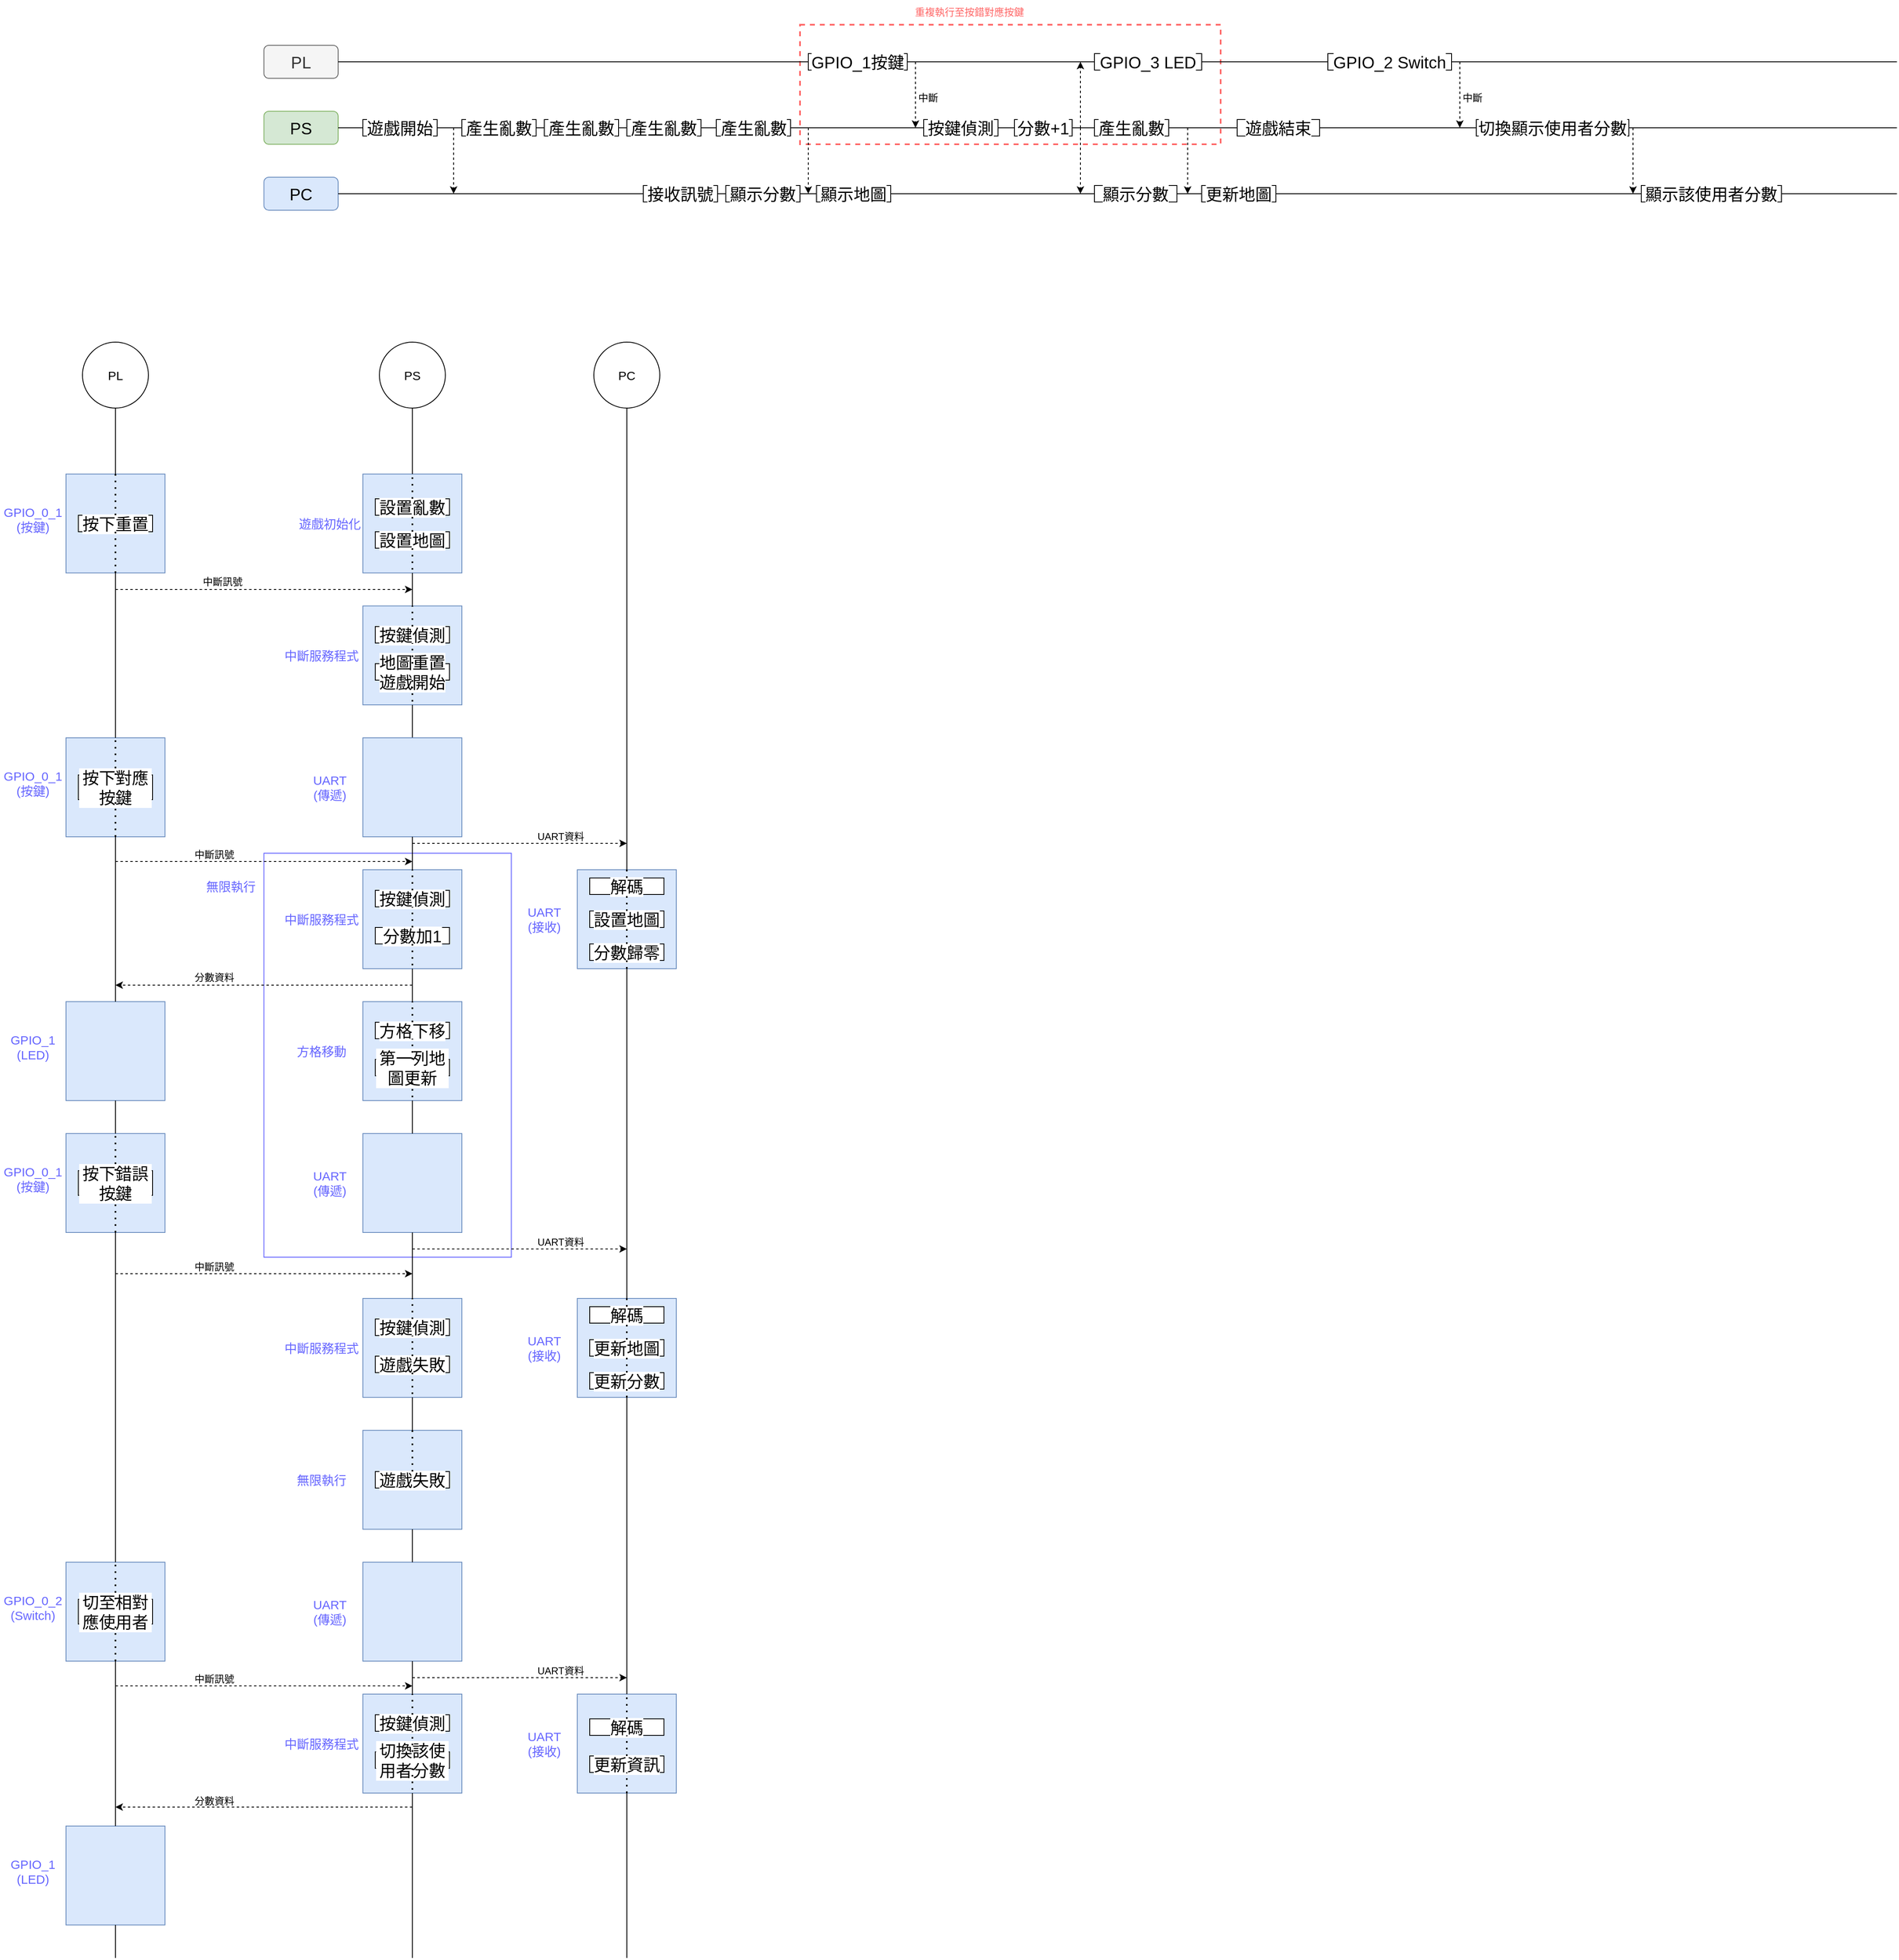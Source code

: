 <mxfile version="20.7.4" type="device"><diagram id="3-usAgEEB0zsxArKDHlt" name="第1頁"><mxGraphModel dx="1863" dy="654" grid="1" gridSize="10" guides="1" tooltips="1" connect="1" arrows="1" fold="1" page="1" pageScale="1" pageWidth="827" pageHeight="1169" math="0" shadow="0"><root><mxCell id="0"/><mxCell id="1" parent="0"/><mxCell id="6Mni3-Bir5ldF0RqpW1A-110" value="" style="rounded=0;whiteSpace=wrap;html=1;fontSize=15;fontColor=#FFFFFF;strokeColor=#6666FF;fillColor=none;" parent="1" vertex="1"><mxGeometry x="-180" y="1180" width="300" height="490" as="geometry"/></mxCell><mxCell id="6Mni3-Bir5ldF0RqpW1A-3" value="" style="whiteSpace=wrap;html=1;aspect=fixed;fillColor=#dae8fc;strokeColor=#6c8ebf;" parent="1" vertex="1"><mxGeometry x="-60" y="720" width="120" height="120" as="geometry"/></mxCell><mxCell id="-yKl2wYGT4JnlQcsDuXQ-60" value="" style="rounded=0;whiteSpace=wrap;html=1;labelBackgroundColor=#FFFFFF;fontSize=12;dashed=1;strokeColor=#FF6666;strokeWidth=2;" parent="1" vertex="1"><mxGeometry x="470" y="175" width="510" height="145" as="geometry"/></mxCell><mxCell id="-yKl2wYGT4JnlQcsDuXQ-1" value="&lt;font style=&quot;font-size: 20px;&quot;&gt;PC&lt;/font&gt;" style="rounded=1;whiteSpace=wrap;html=1;fillColor=#dae8fc;strokeColor=#6c8ebf;" parent="1" vertex="1"><mxGeometry x="-180" y="360" width="90" height="40" as="geometry"/></mxCell><mxCell id="-yKl2wYGT4JnlQcsDuXQ-2" value="&lt;font style=&quot;font-size: 20px;&quot;&gt;PS&lt;/font&gt;" style="rounded=1;whiteSpace=wrap;html=1;fillColor=#d5e8d4;strokeColor=#82b366;" parent="1" vertex="1"><mxGeometry x="-180" y="280" width="90" height="40" as="geometry"/></mxCell><mxCell id="-yKl2wYGT4JnlQcsDuXQ-3" value="&lt;font style=&quot;font-size: 20px;&quot;&gt;PL&lt;/font&gt;" style="rounded=1;whiteSpace=wrap;html=1;fillColor=#f5f5f5;strokeColor=#666666;fontColor=#333333;" parent="1" vertex="1"><mxGeometry x="-180" y="200" width="90" height="40" as="geometry"/></mxCell><mxCell id="-yKl2wYGT4JnlQcsDuXQ-5" value="&lt;span style=&quot;&quot;&gt;遊戲開始&lt;/span&gt;" style="rounded=0;whiteSpace=wrap;html=1;labelBackgroundColor=#FFFFFF;fontSize=20;" parent="1" vertex="1"><mxGeometry x="-60" y="290" width="90" height="20" as="geometry"/></mxCell><mxCell id="-yKl2wYGT4JnlQcsDuXQ-7" value="" style="endArrow=none;html=1;rounded=0;fontSize=20;entryX=1;entryY=0.5;entryDx=0;entryDy=0;exitX=0;exitY=0.5;exitDx=0;exitDy=0;" parent="1" source="-yKl2wYGT4JnlQcsDuXQ-5" target="-yKl2wYGT4JnlQcsDuXQ-2" edge="1"><mxGeometry width="50" height="50" relative="1" as="geometry"><mxPoint x="170" y="350" as="sourcePoint"/><mxPoint x="220" y="300" as="targetPoint"/></mxGeometry></mxCell><mxCell id="-yKl2wYGT4JnlQcsDuXQ-8" value="&lt;span style=&quot;&quot;&gt;產生亂數&lt;/span&gt;" style="rounded=0;whiteSpace=wrap;html=1;labelBackgroundColor=#FFFFFF;fontSize=20;" parent="1" vertex="1"><mxGeometry x="368.5" y="290" width="90" height="20" as="geometry"/></mxCell><mxCell id="-yKl2wYGT4JnlQcsDuXQ-9" value="" style="endArrow=none;html=1;rounded=0;fontSize=20;exitX=1;exitY=0.5;exitDx=0;exitDy=0;entryX=0;entryY=0.5;entryDx=0;entryDy=0;startArrow=none;" parent="1" source="6nOd3-wNCqDs8UYfpu70-6" target="-yKl2wYGT4JnlQcsDuXQ-8" edge="1"><mxGeometry width="50" height="50" relative="1" as="geometry"><mxPoint x="390" y="350" as="sourcePoint"/><mxPoint x="280" y="300" as="targetPoint"/></mxGeometry></mxCell><mxCell id="-yKl2wYGT4JnlQcsDuXQ-10" value="&lt;span style=&quot;&quot;&gt;接收訊號&lt;/span&gt;" style="rounded=0;whiteSpace=wrap;html=1;labelBackgroundColor=#FFFFFF;fontSize=20;" parent="1" vertex="1"><mxGeometry x="280" y="370" width="90" height="20" as="geometry"/></mxCell><mxCell id="-yKl2wYGT4JnlQcsDuXQ-11" value="" style="endArrow=none;html=1;rounded=0;fontSize=20;exitX=1;exitY=0.5;exitDx=0;exitDy=0;entryX=0;entryY=0.5;entryDx=0;entryDy=0;" parent="1" source="-yKl2wYGT4JnlQcsDuXQ-1" target="-yKl2wYGT4JnlQcsDuXQ-10" edge="1"><mxGeometry width="50" height="50" relative="1" as="geometry"><mxPoint x="390" y="350" as="sourcePoint"/><mxPoint x="440" y="300" as="targetPoint"/></mxGeometry></mxCell><mxCell id="-yKl2wYGT4JnlQcsDuXQ-12" value="&lt;span style=&quot;&quot;&gt;GPIO_1按鍵&lt;/span&gt;" style="rounded=0;whiteSpace=wrap;html=1;labelBackgroundColor=#FFFFFF;fontSize=20;" parent="1" vertex="1"><mxGeometry x="480" y="210" width="120" height="20" as="geometry"/></mxCell><mxCell id="-yKl2wYGT4JnlQcsDuXQ-14" value="&lt;span style=&quot;&quot;&gt;按鍵偵測&lt;/span&gt;" style="rounded=0;whiteSpace=wrap;html=1;labelBackgroundColor=#FFFFFF;fontSize=20;" parent="1" vertex="1"><mxGeometry x="620" y="290" width="90" height="20" as="geometry"/></mxCell><mxCell id="-yKl2wYGT4JnlQcsDuXQ-16" value="&lt;span style=&quot;&quot;&gt;顯示地圖&lt;/span&gt;" style="rounded=0;whiteSpace=wrap;html=1;labelBackgroundColor=#FFFFFF;fontSize=20;" parent="1" vertex="1"><mxGeometry x="490" y="370" width="90" height="20" as="geometry"/></mxCell><mxCell id="-yKl2wYGT4JnlQcsDuXQ-17" value="&lt;span style=&quot;&quot;&gt;顯示分數&lt;/span&gt;" style="rounded=0;whiteSpace=wrap;html=1;labelBackgroundColor=#FFFFFF;fontSize=20;" parent="1" vertex="1"><mxGeometry x="380" y="370" width="90" height="20" as="geometry"/></mxCell><mxCell id="-yKl2wYGT4JnlQcsDuXQ-19" value="" style="endArrow=none;html=1;rounded=0;fontSize=20;exitX=1;exitY=0.5;exitDx=0;exitDy=0;entryX=0;entryY=0.5;entryDx=0;entryDy=0;" parent="1" source="-yKl2wYGT4JnlQcsDuXQ-10" target="-yKl2wYGT4JnlQcsDuXQ-17" edge="1"><mxGeometry width="50" height="50" relative="1" as="geometry"><mxPoint x="400" y="340" as="sourcePoint"/><mxPoint x="450" y="290" as="targetPoint"/></mxGeometry></mxCell><mxCell id="-yKl2wYGT4JnlQcsDuXQ-21" value="" style="endArrow=classic;html=1;rounded=0;fontSize=20;dashed=1;" parent="1" edge="1"><mxGeometry width="50" height="50" relative="1" as="geometry"><mxPoint x="50" y="300" as="sourcePoint"/><mxPoint x="50" y="380" as="targetPoint"/></mxGeometry></mxCell><mxCell id="-yKl2wYGT4JnlQcsDuXQ-22" value="" style="endArrow=none;html=1;rounded=0;fontSize=20;entryX=0;entryY=0.5;entryDx=0;entryDy=0;exitX=1;exitY=0.5;exitDx=0;exitDy=0;" parent="1" source="-yKl2wYGT4JnlQcsDuXQ-8" target="-yKl2wYGT4JnlQcsDuXQ-14" edge="1"><mxGeometry width="50" height="50" relative="1" as="geometry"><mxPoint x="510" y="300" as="sourcePoint"/><mxPoint x="400" y="310" as="targetPoint"/></mxGeometry></mxCell><mxCell id="-yKl2wYGT4JnlQcsDuXQ-24" value="" style="endArrow=none;html=1;rounded=0;fontSize=20;entryX=0;entryY=0.5;entryDx=0;entryDy=0;exitX=1;exitY=0.5;exitDx=0;exitDy=0;" parent="1" source="-yKl2wYGT4JnlQcsDuXQ-17" target="-yKl2wYGT4JnlQcsDuXQ-16" edge="1"><mxGeometry width="50" height="50" relative="1" as="geometry"><mxPoint x="390" y="340" as="sourcePoint"/><mxPoint x="440" y="290" as="targetPoint"/></mxGeometry></mxCell><mxCell id="-yKl2wYGT4JnlQcsDuXQ-25" value="" style="endArrow=classic;html=1;rounded=0;fontSize=20;dashed=1;" parent="1" edge="1"><mxGeometry x="-0.25" y="80" width="50" height="50" relative="1" as="geometry"><mxPoint x="480" y="300" as="sourcePoint"/><mxPoint x="480" y="380" as="targetPoint"/><mxPoint as="offset"/></mxGeometry></mxCell><mxCell id="-yKl2wYGT4JnlQcsDuXQ-26" value="" style="endArrow=none;html=1;rounded=0;fontSize=20;exitX=1;exitY=0.5;exitDx=0;exitDy=0;entryX=0;entryY=0.5;entryDx=0;entryDy=0;" parent="1" source="-yKl2wYGT4JnlQcsDuXQ-3" target="-yKl2wYGT4JnlQcsDuXQ-12" edge="1"><mxGeometry width="50" height="50" relative="1" as="geometry"><mxPoint x="220" y="219.5" as="sourcePoint"/><mxPoint x="350" y="219.5" as="targetPoint"/></mxGeometry></mxCell><mxCell id="-yKl2wYGT4JnlQcsDuXQ-27" value="&lt;span style=&quot;&quot;&gt;GPIO_3 LED&lt;/span&gt;" style="rounded=0;whiteSpace=wrap;html=1;labelBackgroundColor=#FFFFFF;fontSize=20;" parent="1" vertex="1"><mxGeometry x="827" y="210" width="130" height="20" as="geometry"/></mxCell><mxCell id="-yKl2wYGT4JnlQcsDuXQ-28" value="&lt;span style=&quot;&quot;&gt;GPIO_2 Switch&lt;/span&gt;" style="rounded=0;whiteSpace=wrap;html=1;labelBackgroundColor=#FFFFFF;fontSize=20;" parent="1" vertex="1"><mxGeometry x="1110" y="210" width="150" height="20" as="geometry"/></mxCell><mxCell id="-yKl2wYGT4JnlQcsDuXQ-29" value="" style="endArrow=none;html=1;rounded=0;fontSize=20;entryX=0;entryY=0.5;entryDx=0;entryDy=0;exitX=1;exitY=0.5;exitDx=0;exitDy=0;" parent="1" source="-yKl2wYGT4JnlQcsDuXQ-12" target="-yKl2wYGT4JnlQcsDuXQ-27" edge="1"><mxGeometry width="50" height="50" relative="1" as="geometry"><mxPoint x="535" y="290" as="sourcePoint"/><mxPoint x="585" y="240" as="targetPoint"/></mxGeometry></mxCell><mxCell id="-yKl2wYGT4JnlQcsDuXQ-30" value="" style="endArrow=none;html=1;rounded=0;fontSize=20;entryX=0;entryY=0.5;entryDx=0;entryDy=0;exitX=1;exitY=0.5;exitDx=0;exitDy=0;" parent="1" source="-yKl2wYGT4JnlQcsDuXQ-27" target="-yKl2wYGT4JnlQcsDuXQ-28" edge="1"><mxGeometry width="50" height="50" relative="1" as="geometry"><mxPoint x="1100.0" y="220" as="sourcePoint"/><mxPoint x="850" y="230" as="targetPoint"/></mxGeometry></mxCell><mxCell id="-yKl2wYGT4JnlQcsDuXQ-31" value="" style="endArrow=classic;html=1;rounded=0;fontSize=20;dashed=1;" parent="1" edge="1"><mxGeometry x="-0.25" y="80" width="50" height="50" relative="1" as="geometry"><mxPoint x="610" y="220" as="sourcePoint"/><mxPoint x="610" y="300" as="targetPoint"/><mxPoint as="offset"/></mxGeometry></mxCell><mxCell id="-yKl2wYGT4JnlQcsDuXQ-32" value="&lt;font style=&quot;font-size: 12px;&quot;&gt;中斷&lt;/font&gt;" style="text;html=1;align=center;verticalAlign=middle;resizable=0;points=[];autosize=1;strokeColor=none;fillColor=none;fontSize=20;" parent="1" vertex="1"><mxGeometry x="600" y="240" width="50" height="40" as="geometry"/></mxCell><mxCell id="-yKl2wYGT4JnlQcsDuXQ-35" value="&lt;span style=&quot;&quot;&gt;產生亂數&lt;/span&gt;" style="rounded=0;whiteSpace=wrap;html=1;labelBackgroundColor=#FFFFFF;fontSize=20;" parent="1" vertex="1"><mxGeometry x="827" y="290" width="90" height="20" as="geometry"/></mxCell><mxCell id="-yKl2wYGT4JnlQcsDuXQ-36" value="" style="endArrow=none;html=1;rounded=0;fontSize=12;entryX=0;entryY=0.5;entryDx=0;entryDy=0;exitX=1;exitY=0.5;exitDx=0;exitDy=0;startArrow=none;" parent="1" source="UmJaR6m3T-wJCB2JIlqB-1" target="-yKl2wYGT4JnlQcsDuXQ-35" edge="1"><mxGeometry width="50" height="50" relative="1" as="geometry"><mxPoint x="560" y="340" as="sourcePoint"/><mxPoint x="610" y="290" as="targetPoint"/></mxGeometry></mxCell><mxCell id="-yKl2wYGT4JnlQcsDuXQ-37" value="&lt;span style=&quot;&quot;&gt;更新地圖&lt;/span&gt;" style="rounded=0;whiteSpace=wrap;html=1;labelBackgroundColor=#FFFFFF;fontSize=20;" parent="1" vertex="1"><mxGeometry x="957" y="370" width="90" height="20" as="geometry"/></mxCell><mxCell id="-yKl2wYGT4JnlQcsDuXQ-39" value="&lt;span style=&quot;&quot;&gt;遊戲結束&lt;/span&gt;" style="rounded=0;whiteSpace=wrap;html=1;labelBackgroundColor=#FFFFFF;fontSize=20;" parent="1" vertex="1"><mxGeometry x="1000" y="290" width="100" height="20" as="geometry"/></mxCell><mxCell id="-yKl2wYGT4JnlQcsDuXQ-40" value="" style="endArrow=none;html=1;rounded=0;fontSize=12;entryX=0;entryY=0.5;entryDx=0;entryDy=0;exitX=1;exitY=0.5;exitDx=0;exitDy=0;" parent="1" source="-yKl2wYGT4JnlQcsDuXQ-35" target="-yKl2wYGT4JnlQcsDuXQ-39" edge="1"><mxGeometry width="50" height="50" relative="1" as="geometry"><mxPoint x="1080" y="280" as="sourcePoint"/><mxPoint x="850" y="260" as="targetPoint"/></mxGeometry></mxCell><mxCell id="-yKl2wYGT4JnlQcsDuXQ-41" value="" style="endArrow=classic;html=1;rounded=0;fontSize=20;dashed=1;" parent="1" edge="1"><mxGeometry x="-0.25" y="80" width="50" height="50" relative="1" as="geometry"><mxPoint x="940" y="300" as="sourcePoint"/><mxPoint x="940" y="380" as="targetPoint"/><mxPoint as="offset"/></mxGeometry></mxCell><mxCell id="-yKl2wYGT4JnlQcsDuXQ-42" value="" style="endArrow=classic;html=1;rounded=0;fontSize=12;dashed=1;" parent="1" edge="1"><mxGeometry width="50" height="50" relative="1" as="geometry"><mxPoint x="810" y="300" as="sourcePoint"/><mxPoint x="810" y="220" as="targetPoint"/></mxGeometry></mxCell><mxCell id="-yKl2wYGT4JnlQcsDuXQ-45" value="&lt;span style=&quot;&quot;&gt;顯示分數&lt;/span&gt;" style="rounded=0;whiteSpace=wrap;html=1;labelBackgroundColor=#FFFFFF;fontSize=20;" parent="1" vertex="1"><mxGeometry x="827" y="370" width="100" height="20" as="geometry"/></mxCell><mxCell id="-yKl2wYGT4JnlQcsDuXQ-46" value="" style="endArrow=none;html=1;rounded=0;fontSize=12;entryX=0;entryY=0.5;entryDx=0;entryDy=0;exitX=1;exitY=0.5;exitDx=0;exitDy=0;" parent="1" source="-yKl2wYGT4JnlQcsDuXQ-16" target="-yKl2wYGT4JnlQcsDuXQ-45" edge="1"><mxGeometry width="50" height="50" relative="1" as="geometry"><mxPoint x="560" y="310" as="sourcePoint"/><mxPoint x="610" y="260" as="targetPoint"/></mxGeometry></mxCell><mxCell id="-yKl2wYGT4JnlQcsDuXQ-47" value="" style="endArrow=none;html=1;rounded=0;fontSize=12;entryX=0;entryY=0.5;entryDx=0;entryDy=0;exitX=1;exitY=0.5;exitDx=0;exitDy=0;" parent="1" source="-yKl2wYGT4JnlQcsDuXQ-45" target="-yKl2wYGT4JnlQcsDuXQ-37" edge="1"><mxGeometry width="50" height="50" relative="1" as="geometry"><mxPoint x="1085.0" y="380" as="sourcePoint"/><mxPoint x="970" y="440" as="targetPoint"/></mxGeometry></mxCell><mxCell id="-yKl2wYGT4JnlQcsDuXQ-48" value="" style="endArrow=classic;html=1;rounded=0;fontSize=12;dashed=1;" parent="1" edge="1"><mxGeometry width="50" height="50" relative="1" as="geometry"><mxPoint x="810" y="300" as="sourcePoint"/><mxPoint x="810" y="380" as="targetPoint"/></mxGeometry></mxCell><mxCell id="-yKl2wYGT4JnlQcsDuXQ-50" value="切換顯示使用者分數" style="rounded=0;whiteSpace=wrap;html=1;labelBackgroundColor=#FFFFFF;fontSize=20;" parent="1" vertex="1"><mxGeometry x="1290" y="290" width="185" height="20" as="geometry"/></mxCell><mxCell id="-yKl2wYGT4JnlQcsDuXQ-51" value="" style="endArrow=none;html=1;rounded=0;fontSize=12;entryX=0;entryY=0.5;entryDx=0;entryDy=0;exitX=1;exitY=0.5;exitDx=0;exitDy=0;" parent="1" source="-yKl2wYGT4JnlQcsDuXQ-39" target="-yKl2wYGT4JnlQcsDuXQ-50" edge="1"><mxGeometry width="50" height="50" relative="1" as="geometry"><mxPoint x="1220" y="250" as="sourcePoint"/><mxPoint x="920" y="240" as="targetPoint"/></mxGeometry></mxCell><mxCell id="-yKl2wYGT4JnlQcsDuXQ-52" value="" style="endArrow=none;html=1;rounded=0;fontSize=12;entryX=1;entryY=0.5;entryDx=0;entryDy=0;" parent="1" target="-yKl2wYGT4JnlQcsDuXQ-28" edge="1"><mxGeometry width="50" height="50" relative="1" as="geometry"><mxPoint x="1800" y="220" as="sourcePoint"/><mxPoint x="1190" y="340" as="targetPoint"/></mxGeometry></mxCell><mxCell id="-yKl2wYGT4JnlQcsDuXQ-53" value="" style="endArrow=classic;html=1;rounded=0;fontSize=20;dashed=1;" parent="1" edge="1"><mxGeometry x="-0.25" y="80" width="50" height="50" relative="1" as="geometry"><mxPoint x="1270" y="220" as="sourcePoint"/><mxPoint x="1270" y="300" as="targetPoint"/><mxPoint as="offset"/></mxGeometry></mxCell><mxCell id="-yKl2wYGT4JnlQcsDuXQ-54" value="&lt;font style=&quot;font-size: 12px;&quot;&gt;中斷&lt;/font&gt;" style="text;html=1;align=center;verticalAlign=middle;resizable=0;points=[];autosize=1;strokeColor=none;fillColor=none;fontSize=20;" parent="1" vertex="1"><mxGeometry x="1260" y="240" width="50" height="40" as="geometry"/></mxCell><mxCell id="-yKl2wYGT4JnlQcsDuXQ-55" value="&lt;span style=&quot;&quot;&gt;顯示該使用者分數&lt;/span&gt;" style="rounded=0;whiteSpace=wrap;html=1;labelBackgroundColor=#FFFFFF;fontSize=20;" parent="1" vertex="1"><mxGeometry x="1490" y="370" width="170" height="20" as="geometry"/></mxCell><mxCell id="-yKl2wYGT4JnlQcsDuXQ-56" value="" style="endArrow=none;html=1;rounded=0;fontSize=12;exitX=1;exitY=0.5;exitDx=0;exitDy=0;entryX=0;entryY=0.5;entryDx=0;entryDy=0;" parent="1" source="-yKl2wYGT4JnlQcsDuXQ-37" target="-yKl2wYGT4JnlQcsDuXQ-55" edge="1"><mxGeometry width="50" height="50" relative="1" as="geometry"><mxPoint x="1470" y="380" as="sourcePoint"/><mxPoint x="1520" y="330" as="targetPoint"/></mxGeometry></mxCell><mxCell id="-yKl2wYGT4JnlQcsDuXQ-58" value="" style="endArrow=none;html=1;rounded=0;fontSize=12;exitX=1;exitY=0.5;exitDx=0;exitDy=0;" parent="1" source="-yKl2wYGT4JnlQcsDuXQ-50" edge="1"><mxGeometry width="50" height="50" relative="1" as="geometry"><mxPoint x="1390" y="350" as="sourcePoint"/><mxPoint x="1800" y="300" as="targetPoint"/></mxGeometry></mxCell><mxCell id="-yKl2wYGT4JnlQcsDuXQ-59" value="" style="endArrow=none;html=1;rounded=0;fontSize=12;entryX=1;entryY=0.5;entryDx=0;entryDy=0;" parent="1" target="-yKl2wYGT4JnlQcsDuXQ-55" edge="1"><mxGeometry width="50" height="50" relative="1" as="geometry"><mxPoint x="1800" y="380" as="sourcePoint"/><mxPoint x="1520" y="330" as="targetPoint"/></mxGeometry></mxCell><mxCell id="-yKl2wYGT4JnlQcsDuXQ-61" value="&lt;font color=&quot;#ff6666&quot;&gt;重複執行至按錯對應按鍵&lt;/font&gt;" style="text;html=1;align=center;verticalAlign=middle;resizable=0;points=[];autosize=1;strokeColor=none;fillColor=none;fontSize=12;" parent="1" vertex="1"><mxGeometry x="595" y="145" width="160" height="30" as="geometry"/></mxCell><mxCell id="6nOd3-wNCqDs8UYfpu70-1" value="&lt;span style=&quot;&quot;&gt;產生亂數&lt;/span&gt;" style="rounded=0;whiteSpace=wrap;html=1;labelBackgroundColor=#FFFFFF;fontSize=20;" parent="1" vertex="1"><mxGeometry x="60" y="290" width="90" height="20" as="geometry"/></mxCell><mxCell id="6nOd3-wNCqDs8UYfpu70-3" value="" style="endArrow=none;html=1;rounded=0;fontSize=20;exitX=1;exitY=0.5;exitDx=0;exitDy=0;entryX=0;entryY=0.5;entryDx=0;entryDy=0;" parent="1" source="-yKl2wYGT4JnlQcsDuXQ-5" target="6nOd3-wNCqDs8UYfpu70-1" edge="1"><mxGeometry width="50" height="50" relative="1" as="geometry"><mxPoint x="30" y="300" as="sourcePoint"/><mxPoint x="330" y="300" as="targetPoint"/></mxGeometry></mxCell><mxCell id="6nOd3-wNCqDs8UYfpu70-4" value="&lt;span style=&quot;&quot;&gt;產生亂數&lt;/span&gt;" style="rounded=0;whiteSpace=wrap;html=1;labelBackgroundColor=#FFFFFF;fontSize=20;" parent="1" vertex="1"><mxGeometry x="160" y="290" width="90" height="20" as="geometry"/></mxCell><mxCell id="6nOd3-wNCqDs8UYfpu70-5" value="" style="endArrow=none;html=1;rounded=0;fontSize=20;exitX=1;exitY=0.5;exitDx=0;exitDy=0;entryX=0;entryY=0.5;entryDx=0;entryDy=0;startArrow=none;" parent="1" source="6nOd3-wNCqDs8UYfpu70-1" target="6nOd3-wNCqDs8UYfpu70-4" edge="1"><mxGeometry width="50" height="50" relative="1" as="geometry"><mxPoint x="150" y="300" as="sourcePoint"/><mxPoint x="330" y="300" as="targetPoint"/></mxGeometry></mxCell><mxCell id="6nOd3-wNCqDs8UYfpu70-6" value="&lt;span style=&quot;&quot;&gt;產生亂數&lt;/span&gt;" style="rounded=0;whiteSpace=wrap;html=1;labelBackgroundColor=#FFFFFF;fontSize=20;" parent="1" vertex="1"><mxGeometry x="260" y="290" width="90" height="20" as="geometry"/></mxCell><mxCell id="6nOd3-wNCqDs8UYfpu70-7" value="" style="endArrow=none;html=1;rounded=0;fontSize=20;exitX=1;exitY=0.5;exitDx=0;exitDy=0;entryX=0;entryY=0.5;entryDx=0;entryDy=0;startArrow=none;" parent="1" source="6nOd3-wNCqDs8UYfpu70-4" target="6nOd3-wNCqDs8UYfpu70-6" edge="1"><mxGeometry width="50" height="50" relative="1" as="geometry"><mxPoint x="250" y="300" as="sourcePoint"/><mxPoint x="350" y="300" as="targetPoint"/></mxGeometry></mxCell><mxCell id="UmJaR6m3T-wJCB2JIlqB-1" value="分數+1" style="rounded=0;whiteSpace=wrap;html=1;labelBackgroundColor=#FFFFFF;fontSize=20;" parent="1" vertex="1"><mxGeometry x="730" y="290" width="70" height="20" as="geometry"/></mxCell><mxCell id="UmJaR6m3T-wJCB2JIlqB-2" value="" style="endArrow=none;html=1;rounded=0;fontSize=12;entryX=0;entryY=0.5;entryDx=0;entryDy=0;exitX=1;exitY=0.5;exitDx=0;exitDy=0;" parent="1" source="-yKl2wYGT4JnlQcsDuXQ-14" target="UmJaR6m3T-wJCB2JIlqB-1" edge="1"><mxGeometry width="50" height="50" relative="1" as="geometry"><mxPoint x="710" y="300" as="sourcePoint"/><mxPoint x="1000" y="300" as="targetPoint"/></mxGeometry></mxCell><mxCell id="UmJaR6m3T-wJCB2JIlqB-3" value="" style="endArrow=classic;html=1;rounded=0;fontSize=20;dashed=1;" parent="1" edge="1"><mxGeometry x="-0.25" y="80" width="50" height="50" relative="1" as="geometry"><mxPoint x="1480" y="300" as="sourcePoint"/><mxPoint x="1480" y="380" as="targetPoint"/><mxPoint as="offset"/></mxGeometry></mxCell><mxCell id="6Mni3-Bir5ldF0RqpW1A-1" value="&lt;span style=&quot;&quot;&gt;設置亂數&lt;/span&gt;" style="rounded=0;whiteSpace=wrap;html=1;labelBackgroundColor=#FFFFFF;fontSize=20;" parent="1" vertex="1"><mxGeometry x="-45" y="750" width="90" height="20" as="geometry"/></mxCell><mxCell id="6Mni3-Bir5ldF0RqpW1A-2" value="&lt;span style=&quot;&quot;&gt;設置地圖&lt;/span&gt;" style="rounded=0;whiteSpace=wrap;html=1;labelBackgroundColor=#FFFFFF;fontSize=20;" parent="1" vertex="1"><mxGeometry x="-45" y="790" width="90" height="20" as="geometry"/></mxCell><mxCell id="6Mni3-Bir5ldF0RqpW1A-4" value="&lt;font style=&quot;font-size: 15px;&quot;&gt;遊戲初始化&lt;/font&gt;" style="text;html=1;strokeColor=none;fillColor=none;align=center;verticalAlign=middle;whiteSpace=wrap;rounded=0;fontColor=#6666FF;" parent="1" vertex="1"><mxGeometry x="-140" y="765" width="80" height="30" as="geometry"/></mxCell><mxCell id="6Mni3-Bir5ldF0RqpW1A-5" value="" style="endArrow=none;dashed=1;html=1;dashPattern=1 3;strokeWidth=2;rounded=0;fontSize=15;entryX=0.5;entryY=0;entryDx=0;entryDy=0;exitX=0.5;exitY=0;exitDx=0;exitDy=0;" parent="1" source="6Mni3-Bir5ldF0RqpW1A-1" target="6Mni3-Bir5ldF0RqpW1A-3" edge="1"><mxGeometry width="50" height="50" relative="1" as="geometry"><mxPoint x="210" y="750" as="sourcePoint"/><mxPoint x="260" y="700" as="targetPoint"/></mxGeometry></mxCell><mxCell id="6Mni3-Bir5ldF0RqpW1A-6" value="" style="endArrow=none;dashed=1;html=1;dashPattern=1 3;strokeWidth=2;rounded=0;fontSize=15;exitX=0.5;exitY=0;exitDx=0;exitDy=0;entryX=0.5;entryY=1;entryDx=0;entryDy=0;" parent="1" source="6Mni3-Bir5ldF0RqpW1A-2" target="6Mni3-Bir5ldF0RqpW1A-1" edge="1"><mxGeometry width="50" height="50" relative="1" as="geometry"><mxPoint x="10" y="760.0" as="sourcePoint"/><mxPoint x="220" y="770" as="targetPoint"/></mxGeometry></mxCell><mxCell id="6Mni3-Bir5ldF0RqpW1A-7" value="" style="endArrow=none;dashed=1;html=1;dashPattern=1 3;strokeWidth=2;rounded=0;fontSize=15;exitX=0.5;exitY=1;exitDx=0;exitDy=0;entryX=0.5;entryY=1;entryDx=0;entryDy=0;" parent="1" source="6Mni3-Bir5ldF0RqpW1A-2" target="6Mni3-Bir5ldF0RqpW1A-3" edge="1"><mxGeometry width="50" height="50" relative="1" as="geometry"><mxPoint x="20" y="770.0" as="sourcePoint"/><mxPoint x="210" y="840" as="targetPoint"/></mxGeometry></mxCell><mxCell id="6Mni3-Bir5ldF0RqpW1A-31" value="" style="whiteSpace=wrap;html=1;aspect=fixed;fillColor=#dae8fc;strokeColor=#6c8ebf;" parent="1" vertex="1"><mxGeometry x="-60" y="880" width="120" height="120" as="geometry"/></mxCell><mxCell id="6Mni3-Bir5ldF0RqpW1A-32" value="&lt;span style=&quot;&quot;&gt;按鍵偵測&lt;/span&gt;" style="rounded=0;whiteSpace=wrap;html=1;labelBackgroundColor=#FFFFFF;fontSize=20;" parent="1" vertex="1"><mxGeometry x="-45" y="905" width="90" height="20" as="geometry"/></mxCell><mxCell id="6Mni3-Bir5ldF0RqpW1A-33" value="地圖重置&lt;br&gt;遊戲開始" style="rounded=0;whiteSpace=wrap;html=1;labelBackgroundColor=#FFFFFF;fontSize=20;" parent="1" vertex="1"><mxGeometry x="-45" y="950" width="90" height="20" as="geometry"/></mxCell><mxCell id="6Mni3-Bir5ldF0RqpW1A-34" value="&lt;font style=&quot;font-size: 15px;&quot;&gt;中斷服務程式&lt;br&gt;&lt;/font&gt;" style="text;html=1;strokeColor=none;fillColor=none;align=center;verticalAlign=middle;whiteSpace=wrap;rounded=0;fontColor=#6666FF;" parent="1" vertex="1"><mxGeometry x="-160" y="925" width="100" height="30" as="geometry"/></mxCell><mxCell id="6Mni3-Bir5ldF0RqpW1A-35" value="" style="endArrow=none;dashed=1;html=1;dashPattern=1 3;strokeWidth=2;rounded=0;fontSize=15;entryX=0.5;entryY=0;entryDx=0;entryDy=0;exitX=0.5;exitY=0;exitDx=0;exitDy=0;" parent="1" source="6Mni3-Bir5ldF0RqpW1A-32" target="6Mni3-Bir5ldF0RqpW1A-31" edge="1"><mxGeometry width="50" height="50" relative="1" as="geometry"><mxPoint x="210" y="890" as="sourcePoint"/><mxPoint x="260" y="840" as="targetPoint"/></mxGeometry></mxCell><mxCell id="6Mni3-Bir5ldF0RqpW1A-36" value="" style="endArrow=none;dashed=1;html=1;dashPattern=1 3;strokeWidth=2;rounded=0;fontSize=15;exitX=0.5;exitY=0;exitDx=0;exitDy=0;entryX=0.5;entryY=1;entryDx=0;entryDy=0;" parent="1" source="6Mni3-Bir5ldF0RqpW1A-33" target="6Mni3-Bir5ldF0RqpW1A-32" edge="1"><mxGeometry width="50" height="50" relative="1" as="geometry"><mxPoint x="10" y="900.0" as="sourcePoint"/><mxPoint x="220" y="910" as="targetPoint"/></mxGeometry></mxCell><mxCell id="6Mni3-Bir5ldF0RqpW1A-37" value="" style="endArrow=none;dashed=1;html=1;dashPattern=1 3;strokeWidth=2;rounded=0;fontSize=15;exitX=0.5;exitY=1;exitDx=0;exitDy=0;entryX=0.5;entryY=1;entryDx=0;entryDy=0;" parent="1" source="6Mni3-Bir5ldF0RqpW1A-33" target="6Mni3-Bir5ldF0RqpW1A-31" edge="1"><mxGeometry width="50" height="50" relative="1" as="geometry"><mxPoint x="20" y="910.0" as="sourcePoint"/><mxPoint x="210" y="980" as="targetPoint"/></mxGeometry></mxCell><mxCell id="6Mni3-Bir5ldF0RqpW1A-38" value="" style="whiteSpace=wrap;html=1;aspect=fixed;fillColor=#dae8fc;strokeColor=#6c8ebf;" parent="1" vertex="1"><mxGeometry x="-420" y="720" width="120" height="120" as="geometry"/></mxCell><mxCell id="6Mni3-Bir5ldF0RqpW1A-39" value="&lt;font style=&quot;font-size: 15px;&quot;&gt;GPIO_0_1&lt;br style=&quot;border-color: var(--border-color);&quot;&gt;(按鍵)&lt;br&gt;&lt;/font&gt;" style="text;html=1;strokeColor=none;fillColor=none;align=center;verticalAlign=middle;whiteSpace=wrap;rounded=0;fontColor=#6666FF;" parent="1" vertex="1"><mxGeometry x="-500" y="760" width="80" height="30" as="geometry"/></mxCell><mxCell id="6Mni3-Bir5ldF0RqpW1A-41" value="" style="endArrow=none;html=1;rounded=0;fontSize=15;fontColor=#6666FF;entryX=0.5;entryY=1;entryDx=0;entryDy=0;exitX=0.5;exitY=0;exitDx=0;exitDy=0;" parent="1" source="6Mni3-Bir5ldF0RqpW1A-31" target="6Mni3-Bir5ldF0RqpW1A-3" edge="1"><mxGeometry width="50" height="50" relative="1" as="geometry"><mxPoint y="1200" as="sourcePoint"/><mxPoint y="990.0" as="targetPoint"/></mxGeometry></mxCell><mxCell id="6Mni3-Bir5ldF0RqpW1A-42" value="&lt;span style=&quot;&quot;&gt;按下重置&lt;/span&gt;" style="rounded=0;whiteSpace=wrap;html=1;labelBackgroundColor=#FFFFFF;fontSize=20;" parent="1" vertex="1"><mxGeometry x="-405" y="770" width="90" height="20" as="geometry"/></mxCell><mxCell id="6Mni3-Bir5ldF0RqpW1A-43" value="" style="whiteSpace=wrap;html=1;aspect=fixed;fillColor=#dae8fc;strokeColor=#6c8ebf;" parent="1" vertex="1"><mxGeometry x="-420" y="1040" width="120" height="120" as="geometry"/></mxCell><mxCell id="6Mni3-Bir5ldF0RqpW1A-44" value="&lt;font style=&quot;font-size: 15px;&quot;&gt;GPIO_0_1&lt;br style=&quot;border-color: var(--border-color);&quot;&gt;(按鍵)&lt;br&gt;&lt;/font&gt;" style="text;html=1;strokeColor=none;fillColor=none;align=center;verticalAlign=middle;whiteSpace=wrap;rounded=0;fontColor=#6666FF;" parent="1" vertex="1"><mxGeometry x="-500" y="1080" width="80" height="30" as="geometry"/></mxCell><mxCell id="6Mni3-Bir5ldF0RqpW1A-45" value="&lt;span style=&quot;&quot;&gt;按下對應按鍵&lt;/span&gt;" style="rounded=0;whiteSpace=wrap;html=1;labelBackgroundColor=#FFFFFF;fontSize=20;" parent="1" vertex="1"><mxGeometry x="-405" y="1085" width="90" height="30" as="geometry"/></mxCell><mxCell id="6Mni3-Bir5ldF0RqpW1A-46" value="" style="endArrow=none;dashed=1;html=1;dashPattern=1 3;strokeWidth=2;rounded=0;fontSize=15;fontColor=#6666FF;entryX=0.5;entryY=0;entryDx=0;entryDy=0;exitX=0.5;exitY=0;exitDx=0;exitDy=0;" parent="1" source="6Mni3-Bir5ldF0RqpW1A-42" target="6Mni3-Bir5ldF0RqpW1A-38" edge="1"><mxGeometry width="50" height="50" relative="1" as="geometry"><mxPoint x="-100" y="1040" as="sourcePoint"/><mxPoint x="-50" y="990" as="targetPoint"/></mxGeometry></mxCell><mxCell id="6Mni3-Bir5ldF0RqpW1A-47" value="" style="endArrow=none;dashed=1;html=1;dashPattern=1 3;strokeWidth=2;rounded=0;fontSize=15;fontColor=#6666FF;entryX=0.5;entryY=0;entryDx=0;entryDy=0;exitX=0.5;exitY=0;exitDx=0;exitDy=0;" parent="1" source="6Mni3-Bir5ldF0RqpW1A-45" target="6Mni3-Bir5ldF0RqpW1A-43" edge="1"><mxGeometry width="50" height="50" relative="1" as="geometry"><mxPoint x="-100" y="1200" as="sourcePoint"/><mxPoint x="-50" y="1150" as="targetPoint"/></mxGeometry></mxCell><mxCell id="6Mni3-Bir5ldF0RqpW1A-48" value="" style="endArrow=none;dashed=1;html=1;dashPattern=1 3;strokeWidth=2;rounded=0;fontSize=15;fontColor=#6666FF;exitX=0.5;exitY=1;exitDx=0;exitDy=0;entryX=0.5;entryY=1;entryDx=0;entryDy=0;" parent="1" source="6Mni3-Bir5ldF0RqpW1A-42" target="6Mni3-Bir5ldF0RqpW1A-38" edge="1"><mxGeometry width="50" height="50" relative="1" as="geometry"><mxPoint x="-270" y="850" as="sourcePoint"/><mxPoint x="-50" y="990" as="targetPoint"/></mxGeometry></mxCell><mxCell id="6Mni3-Bir5ldF0RqpW1A-50" value="" style="endArrow=none;dashed=1;html=1;dashPattern=1 3;strokeWidth=2;rounded=0;fontSize=15;fontColor=#6666FF;entryX=0.5;entryY=1;entryDx=0;entryDy=0;exitX=0.5;exitY=1;exitDx=0;exitDy=0;" parent="1" source="6Mni3-Bir5ldF0RqpW1A-43" target="6Mni3-Bir5ldF0RqpW1A-45" edge="1"><mxGeometry width="50" height="50" relative="1" as="geometry"><mxPoint x="-100" y="1200" as="sourcePoint"/><mxPoint x="-50" y="1150" as="targetPoint"/></mxGeometry></mxCell><mxCell id="6Mni3-Bir5ldF0RqpW1A-51" value="" style="endArrow=none;html=1;rounded=0;fontSize=15;fontColor=#6666FF;entryX=0.5;entryY=1;entryDx=0;entryDy=0;exitX=0.5;exitY=0;exitDx=0;exitDy=0;" parent="1" source="6Mni3-Bir5ldF0RqpW1A-43" target="6Mni3-Bir5ldF0RqpW1A-38" edge="1"><mxGeometry width="50" height="50" relative="1" as="geometry"><mxPoint x="-100" y="1200" as="sourcePoint"/><mxPoint x="-50" y="1150" as="targetPoint"/></mxGeometry></mxCell><mxCell id="6Mni3-Bir5ldF0RqpW1A-52" value="" style="whiteSpace=wrap;html=1;aspect=fixed;fillColor=#dae8fc;strokeColor=#6c8ebf;" parent="1" vertex="1"><mxGeometry x="-60" y="1200" width="120" height="120" as="geometry"/></mxCell><mxCell id="6Mni3-Bir5ldF0RqpW1A-53" value="&lt;span style=&quot;&quot;&gt;按鍵偵測&lt;/span&gt;" style="rounded=0;whiteSpace=wrap;html=1;labelBackgroundColor=#FFFFFF;fontSize=20;" parent="1" vertex="1"><mxGeometry x="-45" y="1225" width="90" height="20" as="geometry"/></mxCell><mxCell id="6Mni3-Bir5ldF0RqpW1A-54" value="分數加1" style="rounded=0;whiteSpace=wrap;html=1;labelBackgroundColor=#FFFFFF;fontSize=20;" parent="1" vertex="1"><mxGeometry x="-45" y="1270" width="90" height="20" as="geometry"/></mxCell><mxCell id="6Mni3-Bir5ldF0RqpW1A-55" value="" style="endArrow=none;dashed=1;html=1;dashPattern=1 3;strokeWidth=2;rounded=0;fontSize=15;entryX=0.5;entryY=0;entryDx=0;entryDy=0;exitX=0.5;exitY=0;exitDx=0;exitDy=0;" parent="1" source="6Mni3-Bir5ldF0RqpW1A-53" target="6Mni3-Bir5ldF0RqpW1A-52" edge="1"><mxGeometry width="50" height="50" relative="1" as="geometry"><mxPoint x="210" y="1210" as="sourcePoint"/><mxPoint x="260" y="1160" as="targetPoint"/></mxGeometry></mxCell><mxCell id="6Mni3-Bir5ldF0RqpW1A-56" value="" style="endArrow=none;dashed=1;html=1;dashPattern=1 3;strokeWidth=2;rounded=0;fontSize=15;exitX=0.5;exitY=0;exitDx=0;exitDy=0;entryX=0.5;entryY=1;entryDx=0;entryDy=0;" parent="1" source="6Mni3-Bir5ldF0RqpW1A-54" target="6Mni3-Bir5ldF0RqpW1A-53" edge="1"><mxGeometry width="50" height="50" relative="1" as="geometry"><mxPoint x="10" y="1220.0" as="sourcePoint"/><mxPoint x="220" y="1230" as="targetPoint"/></mxGeometry></mxCell><mxCell id="6Mni3-Bir5ldF0RqpW1A-57" value="" style="endArrow=none;dashed=1;html=1;dashPattern=1 3;strokeWidth=2;rounded=0;fontSize=15;exitX=0.5;exitY=1;exitDx=0;exitDy=0;entryX=0.5;entryY=1;entryDx=0;entryDy=0;" parent="1" source="6Mni3-Bir5ldF0RqpW1A-54" target="6Mni3-Bir5ldF0RqpW1A-52" edge="1"><mxGeometry width="50" height="50" relative="1" as="geometry"><mxPoint x="20" y="1230.0" as="sourcePoint"/><mxPoint x="210" y="1300" as="targetPoint"/></mxGeometry></mxCell><mxCell id="6Mni3-Bir5ldF0RqpW1A-58" value="&lt;font style=&quot;font-size: 15px;&quot;&gt;中斷服務程式&lt;br&gt;&lt;/font&gt;" style="text;html=1;strokeColor=none;fillColor=none;align=center;verticalAlign=middle;whiteSpace=wrap;rounded=0;fontColor=#6666FF;" parent="1" vertex="1"><mxGeometry x="-160" y="1245" width="100" height="30" as="geometry"/></mxCell><mxCell id="6Mni3-Bir5ldF0RqpW1A-59" value="" style="whiteSpace=wrap;html=1;aspect=fixed;fillColor=#dae8fc;strokeColor=#6c8ebf;" parent="1" vertex="1"><mxGeometry x="-60" y="1360" width="120" height="120" as="geometry"/></mxCell><mxCell id="6Mni3-Bir5ldF0RqpW1A-60" value="&lt;span style=&quot;&quot;&gt;方格下移&lt;/span&gt;" style="rounded=0;whiteSpace=wrap;html=1;labelBackgroundColor=#FFFFFF;fontSize=20;" parent="1" vertex="1"><mxGeometry x="-45" y="1385" width="90" height="20" as="geometry"/></mxCell><mxCell id="6Mni3-Bir5ldF0RqpW1A-61" value="第一列地圖更新" style="rounded=0;whiteSpace=wrap;html=1;labelBackgroundColor=#FFFFFF;fontSize=20;" parent="1" vertex="1"><mxGeometry x="-45" y="1430" width="90" height="20" as="geometry"/></mxCell><mxCell id="6Mni3-Bir5ldF0RqpW1A-62" value="" style="endArrow=none;dashed=1;html=1;dashPattern=1 3;strokeWidth=2;rounded=0;fontSize=15;entryX=0.5;entryY=0;entryDx=0;entryDy=0;exitX=0.5;exitY=0;exitDx=0;exitDy=0;" parent="1" source="6Mni3-Bir5ldF0RqpW1A-60" target="6Mni3-Bir5ldF0RqpW1A-59" edge="1"><mxGeometry width="50" height="50" relative="1" as="geometry"><mxPoint x="210" y="1370" as="sourcePoint"/><mxPoint x="260" y="1320" as="targetPoint"/></mxGeometry></mxCell><mxCell id="6Mni3-Bir5ldF0RqpW1A-63" value="" style="endArrow=none;dashed=1;html=1;dashPattern=1 3;strokeWidth=2;rounded=0;fontSize=15;exitX=0.5;exitY=0;exitDx=0;exitDy=0;entryX=0.5;entryY=1;entryDx=0;entryDy=0;" parent="1" source="6Mni3-Bir5ldF0RqpW1A-61" target="6Mni3-Bir5ldF0RqpW1A-60" edge="1"><mxGeometry width="50" height="50" relative="1" as="geometry"><mxPoint x="10" y="1380.0" as="sourcePoint"/><mxPoint x="220" y="1390" as="targetPoint"/></mxGeometry></mxCell><mxCell id="6Mni3-Bir5ldF0RqpW1A-64" value="" style="endArrow=none;dashed=1;html=1;dashPattern=1 3;strokeWidth=2;rounded=0;fontSize=15;exitX=0.5;exitY=1;exitDx=0;exitDy=0;entryX=0.5;entryY=1;entryDx=0;entryDy=0;" parent="1" source="6Mni3-Bir5ldF0RqpW1A-61" target="6Mni3-Bir5ldF0RqpW1A-59" edge="1"><mxGeometry width="50" height="50" relative="1" as="geometry"><mxPoint x="20" y="1390.0" as="sourcePoint"/><mxPoint x="210" y="1460" as="targetPoint"/></mxGeometry></mxCell><mxCell id="6Mni3-Bir5ldF0RqpW1A-65" value="&lt;font style=&quot;font-size: 15px;&quot;&gt;方格移動&lt;br&gt;&lt;/font&gt;" style="text;html=1;strokeColor=none;fillColor=none;align=center;verticalAlign=middle;whiteSpace=wrap;rounded=0;fontColor=#6666FF;" parent="1" vertex="1"><mxGeometry x="-160" y="1405" width="100" height="30" as="geometry"/></mxCell><mxCell id="6Mni3-Bir5ldF0RqpW1A-66" value="" style="whiteSpace=wrap;html=1;aspect=fixed;fillColor=#dae8fc;strokeColor=#6c8ebf;" parent="1" vertex="1"><mxGeometry x="-420" y="1360" width="120" height="120" as="geometry"/></mxCell><mxCell id="6Mni3-Bir5ldF0RqpW1A-67" value="&lt;font style=&quot;font-size: 15px;&quot;&gt;GPIO_1&lt;br style=&quot;border-color: var(--border-color);&quot;&gt;(LED)&lt;br&gt;&lt;/font&gt;" style="text;html=1;strokeColor=none;fillColor=none;align=center;verticalAlign=middle;whiteSpace=wrap;rounded=0;fontColor=#6666FF;" parent="1" vertex="1"><mxGeometry x="-500" y="1400" width="80" height="30" as="geometry"/></mxCell><mxCell id="6Mni3-Bir5ldF0RqpW1A-71" value="" style="endArrow=none;html=1;rounded=0;fontSize=15;fontColor=#6666FF;entryX=0.5;entryY=1;entryDx=0;entryDy=0;exitX=0.5;exitY=0;exitDx=0;exitDy=0;" parent="1" source="6Mni3-Bir5ldF0RqpW1A-66" target="6Mni3-Bir5ldF0RqpW1A-43" edge="1"><mxGeometry width="50" height="50" relative="1" as="geometry"><mxPoint x="-40" y="1220" as="sourcePoint"/><mxPoint x="10" y="1170" as="targetPoint"/></mxGeometry></mxCell><mxCell id="6Mni3-Bir5ldF0RqpW1A-72" value="" style="endArrow=none;html=1;rounded=0;fontSize=15;fontColor=#6666FF;entryX=0.5;entryY=1;entryDx=0;entryDy=0;exitX=0.5;exitY=0;exitDx=0;exitDy=0;" parent="1" source="6Mni3-Bir5ldF0RqpW1A-170" target="6Mni3-Bir5ldF0RqpW1A-31" edge="1"><mxGeometry width="50" height="50" relative="1" as="geometry"><mxPoint y="1040" as="sourcePoint"/><mxPoint x="110" y="1010" as="targetPoint"/></mxGeometry></mxCell><mxCell id="6Mni3-Bir5ldF0RqpW1A-73" value="" style="endArrow=none;html=1;rounded=0;fontSize=15;fontColor=#6666FF;exitX=0.5;exitY=1;exitDx=0;exitDy=0;entryX=0.5;entryY=0;entryDx=0;entryDy=0;" parent="1" source="6Mni3-Bir5ldF0RqpW1A-52" target="6Mni3-Bir5ldF0RqpW1A-59" edge="1"><mxGeometry width="50" height="50" relative="1" as="geometry"><mxPoint x="60" y="1220" as="sourcePoint"/><mxPoint x="110" y="1170" as="targetPoint"/></mxGeometry></mxCell><mxCell id="6Mni3-Bir5ldF0RqpW1A-74" value="" style="whiteSpace=wrap;html=1;aspect=fixed;fillColor=#dae8fc;strokeColor=#6c8ebf;" parent="1" vertex="1"><mxGeometry x="200" y="1720" width="120" height="120" as="geometry"/></mxCell><mxCell id="6Mni3-Bir5ldF0RqpW1A-75" value="&lt;span style=&quot;&quot;&gt;解碼&lt;/span&gt;" style="rounded=0;whiteSpace=wrap;html=1;labelBackgroundColor=#FFFFFF;fontSize=20;" parent="1" vertex="1"><mxGeometry x="215" y="1730" width="90" height="20" as="geometry"/></mxCell><mxCell id="6Mni3-Bir5ldF0RqpW1A-76" value="&lt;span style=&quot;&quot;&gt;更新地圖&lt;/span&gt;" style="rounded=0;whiteSpace=wrap;html=1;labelBackgroundColor=#FFFFFF;fontSize=20;" parent="1" vertex="1"><mxGeometry x="215" y="1770" width="90" height="20" as="geometry"/></mxCell><mxCell id="6Mni3-Bir5ldF0RqpW1A-77" value="&lt;font style=&quot;font-size: 15px;&quot;&gt;UART&lt;br&gt;(接收)&lt;br&gt;&lt;/font&gt;" style="text;html=1;strokeColor=none;fillColor=none;align=center;verticalAlign=middle;whiteSpace=wrap;rounded=0;fontColor=#6666FF;" parent="1" vertex="1"><mxGeometry x="120" y="1765" width="80" height="30" as="geometry"/></mxCell><mxCell id="6Mni3-Bir5ldF0RqpW1A-78" value="" style="endArrow=none;dashed=1;html=1;dashPattern=1 3;strokeWidth=2;rounded=0;fontSize=15;entryX=0.5;entryY=0;entryDx=0;entryDy=0;exitX=0.5;exitY=0;exitDx=0;exitDy=0;" parent="1" source="6Mni3-Bir5ldF0RqpW1A-75" target="6Mni3-Bir5ldF0RqpW1A-74" edge="1"><mxGeometry width="50" height="50" relative="1" as="geometry"><mxPoint x="470" y="1750" as="sourcePoint"/><mxPoint x="520" y="1700" as="targetPoint"/></mxGeometry></mxCell><mxCell id="6Mni3-Bir5ldF0RqpW1A-79" value="" style="endArrow=none;dashed=1;html=1;dashPattern=1 3;strokeWidth=2;rounded=0;fontSize=15;exitX=0.5;exitY=0;exitDx=0;exitDy=0;entryX=0.5;entryY=1;entryDx=0;entryDy=0;" parent="1" source="6Mni3-Bir5ldF0RqpW1A-76" target="6Mni3-Bir5ldF0RqpW1A-75" edge="1"><mxGeometry width="50" height="50" relative="1" as="geometry"><mxPoint x="270" y="1760.0" as="sourcePoint"/><mxPoint x="480" y="1770" as="targetPoint"/></mxGeometry></mxCell><mxCell id="6Mni3-Bir5ldF0RqpW1A-82" value="&lt;span style=&quot;&quot;&gt;更新分數&lt;/span&gt;" style="rounded=0;whiteSpace=wrap;html=1;labelBackgroundColor=#FFFFFF;fontSize=20;" parent="1" vertex="1"><mxGeometry x="215" y="1810" width="90" height="20" as="geometry"/></mxCell><mxCell id="6Mni3-Bir5ldF0RqpW1A-83" value="" style="endArrow=none;dashed=1;html=1;dashPattern=1 3;strokeWidth=2;rounded=0;fontSize=15;fontColor=#6666FF;entryX=0.5;entryY=1;entryDx=0;entryDy=0;exitX=0.5;exitY=0;exitDx=0;exitDy=0;" parent="1" source="6Mni3-Bir5ldF0RqpW1A-82" target="6Mni3-Bir5ldF0RqpW1A-76" edge="1"><mxGeometry width="50" height="50" relative="1" as="geometry"><mxPoint x="60" y="1910" as="sourcePoint"/><mxPoint x="110" y="1860" as="targetPoint"/></mxGeometry></mxCell><mxCell id="6Mni3-Bir5ldF0RqpW1A-84" value="" style="endArrow=none;dashed=1;html=1;dashPattern=1 3;strokeWidth=2;rounded=0;fontSize=15;fontColor=#6666FF;entryX=0.5;entryY=1;entryDx=0;entryDy=0;exitX=0.5;exitY=1;exitDx=0;exitDy=0;" parent="1" source="6Mni3-Bir5ldF0RqpW1A-74" target="6Mni3-Bir5ldF0RqpW1A-82" edge="1"><mxGeometry width="50" height="50" relative="1" as="geometry"><mxPoint x="60" y="1910" as="sourcePoint"/><mxPoint x="110" y="1860" as="targetPoint"/></mxGeometry></mxCell><mxCell id="6Mni3-Bir5ldF0RqpW1A-85" value="" style="whiteSpace=wrap;html=1;aspect=fixed;fillColor=#dae8fc;strokeColor=#6c8ebf;" parent="1" vertex="1"><mxGeometry x="200" y="1200" width="120" height="120" as="geometry"/></mxCell><mxCell id="6Mni3-Bir5ldF0RqpW1A-86" value="&lt;span style=&quot;&quot;&gt;解碼&lt;/span&gt;" style="rounded=0;whiteSpace=wrap;html=1;labelBackgroundColor=#FFFFFF;fontSize=20;" parent="1" vertex="1"><mxGeometry x="215" y="1210" width="90" height="20" as="geometry"/></mxCell><mxCell id="6Mni3-Bir5ldF0RqpW1A-87" value="&lt;span style=&quot;&quot;&gt;設置地圖&lt;/span&gt;" style="rounded=0;whiteSpace=wrap;html=1;labelBackgroundColor=#FFFFFF;fontSize=20;" parent="1" vertex="1"><mxGeometry x="215" y="1250" width="90" height="20" as="geometry"/></mxCell><mxCell id="6Mni3-Bir5ldF0RqpW1A-88" value="&lt;font style=&quot;font-size: 15px;&quot;&gt;UART&lt;br&gt;(接收)&lt;br&gt;&lt;/font&gt;" style="text;html=1;strokeColor=none;fillColor=none;align=center;verticalAlign=middle;whiteSpace=wrap;rounded=0;fontColor=#6666FF;" parent="1" vertex="1"><mxGeometry x="120" y="1245" width="80" height="30" as="geometry"/></mxCell><mxCell id="6Mni3-Bir5ldF0RqpW1A-89" value="" style="endArrow=none;dashed=1;html=1;dashPattern=1 3;strokeWidth=2;rounded=0;fontSize=15;entryX=0.5;entryY=0;entryDx=0;entryDy=0;exitX=0.5;exitY=0;exitDx=0;exitDy=0;" parent="1" source="6Mni3-Bir5ldF0RqpW1A-86" target="6Mni3-Bir5ldF0RqpW1A-85" edge="1"><mxGeometry width="50" height="50" relative="1" as="geometry"><mxPoint x="470" y="1230" as="sourcePoint"/><mxPoint x="520" y="1180" as="targetPoint"/></mxGeometry></mxCell><mxCell id="6Mni3-Bir5ldF0RqpW1A-90" value="" style="endArrow=none;dashed=1;html=1;dashPattern=1 3;strokeWidth=2;rounded=0;fontSize=15;exitX=0.5;exitY=0;exitDx=0;exitDy=0;entryX=0.5;entryY=1;entryDx=0;entryDy=0;" parent="1" source="6Mni3-Bir5ldF0RqpW1A-87" target="6Mni3-Bir5ldF0RqpW1A-86" edge="1"><mxGeometry width="50" height="50" relative="1" as="geometry"><mxPoint x="270" y="1240.0" as="sourcePoint"/><mxPoint x="480" y="1250" as="targetPoint"/></mxGeometry></mxCell><mxCell id="6Mni3-Bir5ldF0RqpW1A-91" value="&lt;span style=&quot;&quot;&gt;分數歸零&lt;/span&gt;" style="rounded=0;whiteSpace=wrap;html=1;labelBackgroundColor=#FFFFFF;fontSize=20;" parent="1" vertex="1"><mxGeometry x="215" y="1290" width="90" height="20" as="geometry"/></mxCell><mxCell id="6Mni3-Bir5ldF0RqpW1A-92" value="" style="endArrow=none;dashed=1;html=1;dashPattern=1 3;strokeWidth=2;rounded=0;fontSize=15;fontColor=#6666FF;entryX=0.5;entryY=1;entryDx=0;entryDy=0;exitX=0.5;exitY=0;exitDx=0;exitDy=0;" parent="1" source="6Mni3-Bir5ldF0RqpW1A-91" target="6Mni3-Bir5ldF0RqpW1A-87" edge="1"><mxGeometry width="50" height="50" relative="1" as="geometry"><mxPoint x="60" y="1390" as="sourcePoint"/><mxPoint x="110" y="1340" as="targetPoint"/></mxGeometry></mxCell><mxCell id="6Mni3-Bir5ldF0RqpW1A-93" value="" style="endArrow=none;dashed=1;html=1;dashPattern=1 3;strokeWidth=2;rounded=0;fontSize=15;fontColor=#6666FF;entryX=0.5;entryY=1;entryDx=0;entryDy=0;exitX=0.5;exitY=1;exitDx=0;exitDy=0;" parent="1" source="6Mni3-Bir5ldF0RqpW1A-85" target="6Mni3-Bir5ldF0RqpW1A-91" edge="1"><mxGeometry width="50" height="50" relative="1" as="geometry"><mxPoint x="60" y="1390" as="sourcePoint"/><mxPoint x="110" y="1340" as="targetPoint"/></mxGeometry></mxCell><mxCell id="6Mni3-Bir5ldF0RqpW1A-94" value="" style="whiteSpace=wrap;html=1;aspect=fixed;fillColor=#dae8fc;strokeColor=#6c8ebf;" parent="1" vertex="1"><mxGeometry x="-60" y="1520" width="120" height="120" as="geometry"/></mxCell><mxCell id="6Mni3-Bir5ldF0RqpW1A-95" value="&lt;font style=&quot;font-size: 15px;&quot;&gt;UART&lt;br&gt;(傳遞)&lt;br&gt;&lt;/font&gt;" style="text;html=1;strokeColor=none;fillColor=none;align=center;verticalAlign=middle;whiteSpace=wrap;rounded=0;fontColor=#6666FF;" parent="1" vertex="1"><mxGeometry x="-140" y="1565" width="80" height="30" as="geometry"/></mxCell><mxCell id="6Mni3-Bir5ldF0RqpW1A-96" value="" style="endArrow=none;html=1;rounded=0;fontSize=15;fontColor=#6666FF;entryX=0.5;entryY=1;entryDx=0;entryDy=0;exitX=0.5;exitY=0;exitDx=0;exitDy=0;" parent="1" source="6Mni3-Bir5ldF0RqpW1A-94" target="6Mni3-Bir5ldF0RqpW1A-59" edge="1"><mxGeometry width="50" height="50" relative="1" as="geometry"><mxPoint x="60" y="1420" as="sourcePoint"/><mxPoint x="110" y="1370" as="targetPoint"/></mxGeometry></mxCell><mxCell id="6Mni3-Bir5ldF0RqpW1A-99" value="" style="endArrow=none;html=1;rounded=0;fontSize=15;fontColor=#6666FF;exitX=0.5;exitY=1;exitDx=0;exitDy=0;entryX=0.5;entryY=0;entryDx=0;entryDy=0;" parent="1" source="6Mni3-Bir5ldF0RqpW1A-85" target="6Mni3-Bir5ldF0RqpW1A-74" edge="1"><mxGeometry width="50" height="50" relative="1" as="geometry"><mxPoint x="10" y="1330" as="sourcePoint"/><mxPoint x="260" y="1680" as="targetPoint"/></mxGeometry></mxCell><mxCell id="6Mni3-Bir5ldF0RqpW1A-101" value="" style="endArrow=classic;html=1;rounded=0;fontSize=15;fontColor=#6666FF;dashed=1;" parent="1" edge="1"><mxGeometry width="50" height="50" relative="1" as="geometry"><mxPoint x="-360" y="860" as="sourcePoint"/><mxPoint y="860" as="targetPoint"/></mxGeometry></mxCell><mxCell id="6Mni3-Bir5ldF0RqpW1A-102" value="" style="endArrow=classic;html=1;rounded=0;fontSize=15;fontColor=#6666FF;dashed=1;" parent="1" edge="1"><mxGeometry width="50" height="50" relative="1" as="geometry"><mxPoint x="-360" y="1190" as="sourcePoint"/><mxPoint y="1190.0" as="targetPoint"/></mxGeometry></mxCell><mxCell id="6Mni3-Bir5ldF0RqpW1A-103" value="" style="endArrow=classic;html=1;rounded=0;fontSize=15;fontColor=#6666FF;dashed=1;" parent="1" edge="1"><mxGeometry width="50" height="50" relative="1" as="geometry"><mxPoint y="1660.0" as="sourcePoint"/><mxPoint x="260" y="1660.0" as="targetPoint"/></mxGeometry></mxCell><mxCell id="6Mni3-Bir5ldF0RqpW1A-104" value="" style="endArrow=classic;html=1;rounded=0;fontSize=15;fontColor=#6666FF;dashed=1;" parent="1" edge="1"><mxGeometry width="50" height="50" relative="1" as="geometry"><mxPoint y="1340.0" as="sourcePoint"/><mxPoint x="-360" y="1340" as="targetPoint"/></mxGeometry></mxCell><mxCell id="6Mni3-Bir5ldF0RqpW1A-106" value="" style="endArrow=none;html=1;rounded=0;fontSize=15;fontColor=#6666FF;exitX=0.5;exitY=0;exitDx=0;exitDy=0;entryX=0.5;entryY=1;entryDx=0;entryDy=0;" parent="1" source="6Mni3-Bir5ldF0RqpW1A-85" target="6Mni3-Bir5ldF0RqpW1A-162" edge="1"><mxGeometry width="50" height="50" relative="1" as="geometry"><mxPoint x="120" y="990" as="sourcePoint"/><mxPoint x="260" y="640" as="targetPoint"/></mxGeometry></mxCell><mxCell id="6Mni3-Bir5ldF0RqpW1A-107" value="" style="endArrow=none;html=1;rounded=0;fontSize=15;fontColor=#6666FF;exitX=0.5;exitY=0;exitDx=0;exitDy=0;entryX=0.5;entryY=1;entryDx=0;entryDy=0;" parent="1" source="6Mni3-Bir5ldF0RqpW1A-38" target="6Mni3-Bir5ldF0RqpW1A-160" edge="1"><mxGeometry width="50" height="50" relative="1" as="geometry"><mxPoint x="-270" y="930" as="sourcePoint"/><mxPoint x="-360" y="640" as="targetPoint"/></mxGeometry></mxCell><mxCell id="6Mni3-Bir5ldF0RqpW1A-108" value="" style="endArrow=none;html=1;rounded=0;fontSize=15;fontColor=#6666FF;exitX=0.5;exitY=0;exitDx=0;exitDy=0;entryX=0.5;entryY=1;entryDx=0;entryDy=0;" parent="1" source="6Mni3-Bir5ldF0RqpW1A-3" target="6Mni3-Bir5ldF0RqpW1A-161" edge="1"><mxGeometry width="50" height="50" relative="1" as="geometry"><mxPoint x="280" y="1060" as="sourcePoint"/><mxPoint y="640" as="targetPoint"/></mxGeometry></mxCell><mxCell id="6Mni3-Bir5ldF0RqpW1A-109" value="" style="endArrow=classic;html=1;rounded=0;fontSize=15;fontColor=#6666FF;dashed=1;" parent="1" edge="1"><mxGeometry width="50" height="50" relative="1" as="geometry"><mxPoint y="1168.0" as="sourcePoint"/><mxPoint x="260" y="1168.0" as="targetPoint"/></mxGeometry></mxCell><mxCell id="6Mni3-Bir5ldF0RqpW1A-111" value="&lt;font style=&quot;font-size: 15px;&quot;&gt;無限執行&lt;br&gt;&lt;/font&gt;" style="text;html=1;strokeColor=none;fillColor=none;align=center;verticalAlign=middle;whiteSpace=wrap;rounded=0;fontColor=#6666FF;" parent="1" vertex="1"><mxGeometry x="-270" y="1205" width="100" height="30" as="geometry"/></mxCell><mxCell id="6Mni3-Bir5ldF0RqpW1A-113" value="" style="whiteSpace=wrap;html=1;aspect=fixed;fillColor=#dae8fc;strokeColor=#6c8ebf;" parent="1" vertex="1"><mxGeometry x="-60" y="1880" width="120" height="120" as="geometry"/></mxCell><mxCell id="6Mni3-Bir5ldF0RqpW1A-114" value="&lt;span style=&quot;&quot;&gt;遊戲失敗&lt;/span&gt;" style="rounded=0;whiteSpace=wrap;html=1;labelBackgroundColor=#FFFFFF;fontSize=20;" parent="1" vertex="1"><mxGeometry x="-45" y="1930" width="90" height="20" as="geometry"/></mxCell><mxCell id="6Mni3-Bir5ldF0RqpW1A-115" value="" style="whiteSpace=wrap;html=1;aspect=fixed;fillColor=#dae8fc;strokeColor=#6c8ebf;" parent="1" vertex="1"><mxGeometry x="-420" y="1520" width="120" height="120" as="geometry"/></mxCell><mxCell id="6Mni3-Bir5ldF0RqpW1A-116" value="&lt;font style=&quot;font-size: 15px;&quot;&gt;GPIO_0_1&lt;br style=&quot;border-color: var(--border-color);&quot;&gt;(按鍵)&lt;br&gt;&lt;/font&gt;" style="text;html=1;strokeColor=none;fillColor=none;align=center;verticalAlign=middle;whiteSpace=wrap;rounded=0;fontColor=#6666FF;" parent="1" vertex="1"><mxGeometry x="-500" y="1560" width="80" height="30" as="geometry"/></mxCell><mxCell id="6Mni3-Bir5ldF0RqpW1A-117" value="&lt;span style=&quot;&quot;&gt;按下錯誤按鍵&lt;/span&gt;" style="rounded=0;whiteSpace=wrap;html=1;labelBackgroundColor=#FFFFFF;fontSize=20;" parent="1" vertex="1"><mxGeometry x="-405" y="1565" width="90" height="30" as="geometry"/></mxCell><mxCell id="6Mni3-Bir5ldF0RqpW1A-118" value="" style="endArrow=none;dashed=1;html=1;dashPattern=1 3;strokeWidth=2;rounded=0;fontSize=15;fontColor=#6666FF;entryX=0.5;entryY=0;entryDx=0;entryDy=0;exitX=0.5;exitY=0;exitDx=0;exitDy=0;" parent="1" source="6Mni3-Bir5ldF0RqpW1A-117" target="6Mni3-Bir5ldF0RqpW1A-115" edge="1"><mxGeometry width="50" height="50" relative="1" as="geometry"><mxPoint x="-100" y="1680" as="sourcePoint"/><mxPoint x="-50" y="1630" as="targetPoint"/></mxGeometry></mxCell><mxCell id="6Mni3-Bir5ldF0RqpW1A-119" value="" style="endArrow=none;dashed=1;html=1;dashPattern=1 3;strokeWidth=2;rounded=0;fontSize=15;fontColor=#6666FF;entryX=0.5;entryY=1;entryDx=0;entryDy=0;exitX=0.5;exitY=1;exitDx=0;exitDy=0;" parent="1" source="6Mni3-Bir5ldF0RqpW1A-115" target="6Mni3-Bir5ldF0RqpW1A-117" edge="1"><mxGeometry width="50" height="50" relative="1" as="geometry"><mxPoint x="-100" y="1680" as="sourcePoint"/><mxPoint x="-50" y="1630" as="targetPoint"/></mxGeometry></mxCell><mxCell id="6Mni3-Bir5ldF0RqpW1A-120" value="&lt;font style=&quot;font-size: 15px;&quot;&gt;無限執行&lt;br&gt;&lt;/font&gt;" style="text;html=1;strokeColor=none;fillColor=none;align=center;verticalAlign=middle;whiteSpace=wrap;rounded=0;fontColor=#6666FF;" parent="1" vertex="1"><mxGeometry x="-160" y="1925" width="100" height="30" as="geometry"/></mxCell><mxCell id="6Mni3-Bir5ldF0RqpW1A-121" value="" style="endArrow=none;html=1;rounded=0;fontSize=15;fontColor=#FFFFFF;entryX=0.5;entryY=1;entryDx=0;entryDy=0;exitX=0.5;exitY=0;exitDx=0;exitDy=0;" parent="1" source="6Mni3-Bir5ldF0RqpW1A-115" target="6Mni3-Bir5ldF0RqpW1A-66" edge="1"><mxGeometry width="50" height="50" relative="1" as="geometry"><mxPoint x="-310" y="1540" as="sourcePoint"/><mxPoint x="-260" y="1490" as="targetPoint"/></mxGeometry></mxCell><mxCell id="6Mni3-Bir5ldF0RqpW1A-122" value="" style="whiteSpace=wrap;html=1;aspect=fixed;fillColor=#dae8fc;strokeColor=#6c8ebf;" parent="1" vertex="1"><mxGeometry x="-60" y="2040" width="120" height="120" as="geometry"/></mxCell><mxCell id="6Mni3-Bir5ldF0RqpW1A-123" value="&lt;font style=&quot;font-size: 15px;&quot;&gt;UART&lt;br&gt;(傳遞)&lt;br&gt;&lt;/font&gt;" style="text;html=1;strokeColor=none;fillColor=none;align=center;verticalAlign=middle;whiteSpace=wrap;rounded=0;fontColor=#6666FF;" parent="1" vertex="1"><mxGeometry x="-140" y="2085" width="80" height="30" as="geometry"/></mxCell><mxCell id="6Mni3-Bir5ldF0RqpW1A-124" value="" style="endArrow=none;html=1;rounded=0;fontSize=15;fontColor=#FFFFFF;entryX=0.5;entryY=1;entryDx=0;entryDy=0;exitX=0.5;exitY=0;exitDx=0;exitDy=0;" parent="1" source="6Mni3-Bir5ldF0RqpW1A-122" target="6Mni3-Bir5ldF0RqpW1A-113" edge="1"><mxGeometry width="50" height="50" relative="1" as="geometry"><mxPoint x="240" y="2030" as="sourcePoint"/><mxPoint x="290" y="1980" as="targetPoint"/></mxGeometry></mxCell><mxCell id="6Mni3-Bir5ldF0RqpW1A-125" value="" style="whiteSpace=wrap;html=1;aspect=fixed;fillColor=#dae8fc;strokeColor=#6c8ebf;" parent="1" vertex="1"><mxGeometry x="200" y="2200" width="120" height="120" as="geometry"/></mxCell><mxCell id="6Mni3-Bir5ldF0RqpW1A-126" value="&lt;span style=&quot;&quot;&gt;解碼&lt;/span&gt;" style="rounded=0;whiteSpace=wrap;html=1;labelBackgroundColor=#FFFFFF;fontSize=20;" parent="1" vertex="1"><mxGeometry x="215" y="2230" width="90" height="20" as="geometry"/></mxCell><mxCell id="6Mni3-Bir5ldF0RqpW1A-127" value="&lt;span style=&quot;&quot;&gt;更新資訊&lt;/span&gt;" style="rounded=0;whiteSpace=wrap;html=1;labelBackgroundColor=#FFFFFF;fontSize=20;" parent="1" vertex="1"><mxGeometry x="215" y="2275" width="90" height="20" as="geometry"/></mxCell><mxCell id="6Mni3-Bir5ldF0RqpW1A-128" value="&lt;font style=&quot;font-size: 15px;&quot;&gt;UART&lt;br&gt;(接收)&lt;br&gt;&lt;/font&gt;" style="text;html=1;strokeColor=none;fillColor=none;align=center;verticalAlign=middle;whiteSpace=wrap;rounded=0;fontColor=#6666FF;" parent="1" vertex="1"><mxGeometry x="120" y="2245" width="80" height="30" as="geometry"/></mxCell><mxCell id="6Mni3-Bir5ldF0RqpW1A-129" value="" style="endArrow=none;dashed=1;html=1;dashPattern=1 3;strokeWidth=2;rounded=0;fontSize=15;entryX=0.5;entryY=0;entryDx=0;entryDy=0;exitX=0.5;exitY=0;exitDx=0;exitDy=0;" parent="1" source="6Mni3-Bir5ldF0RqpW1A-126" target="6Mni3-Bir5ldF0RqpW1A-125" edge="1"><mxGeometry width="50" height="50" relative="1" as="geometry"><mxPoint x="470" y="2230" as="sourcePoint"/><mxPoint x="520" y="2180" as="targetPoint"/></mxGeometry></mxCell><mxCell id="6Mni3-Bir5ldF0RqpW1A-130" value="" style="endArrow=none;dashed=1;html=1;dashPattern=1 3;strokeWidth=2;rounded=0;fontSize=15;exitX=0.5;exitY=0;exitDx=0;exitDy=0;entryX=0.5;entryY=1;entryDx=0;entryDy=0;" parent="1" source="6Mni3-Bir5ldF0RqpW1A-127" target="6Mni3-Bir5ldF0RqpW1A-126" edge="1"><mxGeometry width="50" height="50" relative="1" as="geometry"><mxPoint x="270" y="2240" as="sourcePoint"/><mxPoint x="480" y="2250" as="targetPoint"/></mxGeometry></mxCell><mxCell id="6Mni3-Bir5ldF0RqpW1A-133" value="" style="endArrow=none;dashed=1;html=1;dashPattern=1 3;strokeWidth=2;rounded=0;fontSize=15;fontColor=#6666FF;entryX=0.5;entryY=1;entryDx=0;entryDy=0;exitX=0.5;exitY=1;exitDx=0;exitDy=0;" parent="1" source="6Mni3-Bir5ldF0RqpW1A-125" target="6Mni3-Bir5ldF0RqpW1A-127" edge="1"><mxGeometry width="50" height="50" relative="1" as="geometry"><mxPoint x="60" y="2390" as="sourcePoint"/><mxPoint x="260" y="2310" as="targetPoint"/></mxGeometry></mxCell><mxCell id="6Mni3-Bir5ldF0RqpW1A-134" value="" style="whiteSpace=wrap;html=1;aspect=fixed;fillColor=#dae8fc;strokeColor=#6c8ebf;" parent="1" vertex="1"><mxGeometry x="-420" y="2360" width="120" height="120" as="geometry"/></mxCell><mxCell id="6Mni3-Bir5ldF0RqpW1A-135" value="&lt;font style=&quot;font-size: 15px;&quot;&gt;GPIO_1&lt;br style=&quot;border-color: var(--border-color);&quot;&gt;(LED)&lt;br&gt;&lt;/font&gt;" style="text;html=1;strokeColor=none;fillColor=none;align=center;verticalAlign=middle;whiteSpace=wrap;rounded=0;fontColor=#6666FF;" parent="1" vertex="1"><mxGeometry x="-500" y="2400" width="80" height="30" as="geometry"/></mxCell><mxCell id="6Mni3-Bir5ldF0RqpW1A-136" value="" style="whiteSpace=wrap;html=1;aspect=fixed;fillColor=#dae8fc;strokeColor=#6c8ebf;" parent="1" vertex="1"><mxGeometry x="-420" y="2040" width="120" height="120" as="geometry"/></mxCell><mxCell id="6Mni3-Bir5ldF0RqpW1A-137" value="&lt;font style=&quot;font-size: 15px;&quot;&gt;GPIO_0_2&lt;br style=&quot;border-color: var(--border-color);&quot;&gt;(Switch)&lt;br&gt;&lt;/font&gt;" style="text;html=1;strokeColor=none;fillColor=none;align=center;verticalAlign=middle;whiteSpace=wrap;rounded=0;fontColor=#6666FF;" parent="1" vertex="1"><mxGeometry x="-500" y="2080" width="80" height="30" as="geometry"/></mxCell><mxCell id="6Mni3-Bir5ldF0RqpW1A-138" value="切至相對應使用者" style="rounded=0;whiteSpace=wrap;html=1;labelBackgroundColor=#FFFFFF;fontSize=20;" parent="1" vertex="1"><mxGeometry x="-405" y="2085" width="90" height="30" as="geometry"/></mxCell><mxCell id="6Mni3-Bir5ldF0RqpW1A-139" value="" style="endArrow=none;dashed=1;html=1;dashPattern=1 3;strokeWidth=2;rounded=0;fontSize=15;fontColor=#6666FF;entryX=0.5;entryY=0;entryDx=0;entryDy=0;exitX=0.5;exitY=0;exitDx=0;exitDy=0;" parent="1" source="6Mni3-Bir5ldF0RqpW1A-138" target="6Mni3-Bir5ldF0RqpW1A-136" edge="1"><mxGeometry width="50" height="50" relative="1" as="geometry"><mxPoint x="-100" y="2200" as="sourcePoint"/><mxPoint x="-50" y="2150" as="targetPoint"/></mxGeometry></mxCell><mxCell id="6Mni3-Bir5ldF0RqpW1A-140" value="" style="endArrow=none;dashed=1;html=1;dashPattern=1 3;strokeWidth=2;rounded=0;fontSize=15;fontColor=#6666FF;entryX=0.5;entryY=1;entryDx=0;entryDy=0;exitX=0.5;exitY=1;exitDx=0;exitDy=0;" parent="1" source="6Mni3-Bir5ldF0RqpW1A-136" target="6Mni3-Bir5ldF0RqpW1A-138" edge="1"><mxGeometry width="50" height="50" relative="1" as="geometry"><mxPoint x="-100" y="2200" as="sourcePoint"/><mxPoint x="-50" y="2150" as="targetPoint"/></mxGeometry></mxCell><mxCell id="6Mni3-Bir5ldF0RqpW1A-141" value="" style="whiteSpace=wrap;html=1;aspect=fixed;fillColor=#dae8fc;strokeColor=#6c8ebf;" parent="1" vertex="1"><mxGeometry x="-60" y="2200" width="120" height="120" as="geometry"/></mxCell><mxCell id="6Mni3-Bir5ldF0RqpW1A-142" value="&lt;span style=&quot;&quot;&gt;按鍵偵測&lt;/span&gt;" style="rounded=0;whiteSpace=wrap;html=1;labelBackgroundColor=#FFFFFF;fontSize=20;" parent="1" vertex="1"><mxGeometry x="-45" y="2225" width="90" height="20" as="geometry"/></mxCell><mxCell id="6Mni3-Bir5ldF0RqpW1A-143" value="切換該使用者分數" style="rounded=0;whiteSpace=wrap;html=1;labelBackgroundColor=#FFFFFF;fontSize=20;" parent="1" vertex="1"><mxGeometry x="-45" y="2270" width="90" height="20" as="geometry"/></mxCell><mxCell id="6Mni3-Bir5ldF0RqpW1A-144" value="" style="endArrow=none;dashed=1;html=1;dashPattern=1 3;strokeWidth=2;rounded=0;fontSize=15;entryX=0.5;entryY=0;entryDx=0;entryDy=0;exitX=0.5;exitY=0;exitDx=0;exitDy=0;" parent="1" source="6Mni3-Bir5ldF0RqpW1A-142" target="6Mni3-Bir5ldF0RqpW1A-141" edge="1"><mxGeometry width="50" height="50" relative="1" as="geometry"><mxPoint x="210" y="2210" as="sourcePoint"/><mxPoint x="260" y="2160" as="targetPoint"/></mxGeometry></mxCell><mxCell id="6Mni3-Bir5ldF0RqpW1A-145" value="" style="endArrow=none;dashed=1;html=1;dashPattern=1 3;strokeWidth=2;rounded=0;fontSize=15;exitX=0.5;exitY=0;exitDx=0;exitDy=0;entryX=0.5;entryY=1;entryDx=0;entryDy=0;" parent="1" source="6Mni3-Bir5ldF0RqpW1A-143" target="6Mni3-Bir5ldF0RqpW1A-142" edge="1"><mxGeometry width="50" height="50" relative="1" as="geometry"><mxPoint x="10" y="2220" as="sourcePoint"/><mxPoint x="220" y="2230" as="targetPoint"/></mxGeometry></mxCell><mxCell id="6Mni3-Bir5ldF0RqpW1A-146" value="" style="endArrow=none;dashed=1;html=1;dashPattern=1 3;strokeWidth=2;rounded=0;fontSize=15;exitX=0.5;exitY=1;exitDx=0;exitDy=0;entryX=0.5;entryY=1;entryDx=0;entryDy=0;" parent="1" source="6Mni3-Bir5ldF0RqpW1A-143" target="6Mni3-Bir5ldF0RqpW1A-141" edge="1"><mxGeometry width="50" height="50" relative="1" as="geometry"><mxPoint x="20" y="2230" as="sourcePoint"/><mxPoint x="210" y="2300" as="targetPoint"/></mxGeometry></mxCell><mxCell id="6Mni3-Bir5ldF0RqpW1A-147" value="&lt;font style=&quot;font-size: 15px;&quot;&gt;中斷服務程式&lt;br&gt;&lt;/font&gt;" style="text;html=1;strokeColor=none;fillColor=none;align=center;verticalAlign=middle;whiteSpace=wrap;rounded=0;fontColor=#6666FF;" parent="1" vertex="1"><mxGeometry x="-160" y="2245" width="100" height="30" as="geometry"/></mxCell><mxCell id="6Mni3-Bir5ldF0RqpW1A-148" value="" style="endArrow=none;html=1;rounded=0;fontSize=15;fontColor=#FFFFFF;entryX=0.5;entryY=1;entryDx=0;entryDy=0;exitX=0.5;exitY=0;exitDx=0;exitDy=0;" parent="1" source="6Mni3-Bir5ldF0RqpW1A-136" target="6Mni3-Bir5ldF0RqpW1A-115" edge="1"><mxGeometry width="50" height="50" relative="1" as="geometry"><mxPoint x="-90" y="1870" as="sourcePoint"/><mxPoint x="-40" y="1820" as="targetPoint"/></mxGeometry></mxCell><mxCell id="6Mni3-Bir5ldF0RqpW1A-149" value="" style="endArrow=classic;html=1;rounded=0;fontSize=15;fontColor=#6666FF;dashed=1;" parent="1" edge="1"><mxGeometry width="50" height="50" relative="1" as="geometry"><mxPoint x="-360" y="1690" as="sourcePoint"/><mxPoint y="1690.0" as="targetPoint"/></mxGeometry></mxCell><mxCell id="6Mni3-Bir5ldF0RqpW1A-150" value="" style="endArrow=none;html=1;rounded=0;fontSize=15;fontColor=#FFFFFF;exitX=0.5;exitY=0;exitDx=0;exitDy=0;entryX=0.5;entryY=1;entryDx=0;entryDy=0;" parent="1" source="6Mni3-Bir5ldF0RqpW1A-125" target="6Mni3-Bir5ldF0RqpW1A-74" edge="1"><mxGeometry width="50" height="50" relative="1" as="geometry"><mxPoint x="210" y="1925" as="sourcePoint"/><mxPoint x="280" y="1820" as="targetPoint"/></mxGeometry></mxCell><mxCell id="6Mni3-Bir5ldF0RqpW1A-151" value="" style="endArrow=none;html=1;rounded=0;fontSize=15;fontColor=#FFFFFF;exitX=0.5;exitY=0;exitDx=0;exitDy=0;entryX=0.5;entryY=1;entryDx=0;entryDy=0;" parent="1" source="6Mni3-Bir5ldF0RqpW1A-134" target="6Mni3-Bir5ldF0RqpW1A-136" edge="1"><mxGeometry width="50" height="50" relative="1" as="geometry"><mxPoint x="-120" y="2080" as="sourcePoint"/><mxPoint x="-70" y="2030" as="targetPoint"/></mxGeometry></mxCell><mxCell id="6Mni3-Bir5ldF0RqpW1A-152" value="" style="endArrow=none;html=1;rounded=0;fontSize=15;fontColor=#FFFFFF;entryX=0.5;entryY=1;entryDx=0;entryDy=0;exitX=0.5;exitY=0;exitDx=0;exitDy=0;" parent="1" source="6Mni3-Bir5ldF0RqpW1A-141" target="6Mni3-Bir5ldF0RqpW1A-122" edge="1"><mxGeometry width="50" height="50" relative="1" as="geometry"><mxPoint x="-120" y="2070" as="sourcePoint"/><mxPoint x="-70" y="2020" as="targetPoint"/></mxGeometry></mxCell><mxCell id="6Mni3-Bir5ldF0RqpW1A-153" value="" style="endArrow=classic;html=1;rounded=0;fontSize=15;fontColor=#6666FF;dashed=1;" parent="1" edge="1"><mxGeometry width="50" height="50" relative="1" as="geometry"><mxPoint x="-360" y="2190" as="sourcePoint"/><mxPoint y="2190" as="targetPoint"/></mxGeometry></mxCell><mxCell id="6Mni3-Bir5ldF0RqpW1A-154" value="" style="endArrow=classic;html=1;rounded=0;fontSize=15;fontColor=#6666FF;dashed=1;" parent="1" edge="1"><mxGeometry width="50" height="50" relative="1" as="geometry"><mxPoint y="2180" as="sourcePoint"/><mxPoint x="260" y="2180" as="targetPoint"/></mxGeometry></mxCell><mxCell id="6Mni3-Bir5ldF0RqpW1A-155" value="" style="endArrow=none;html=1;rounded=0;fontSize=15;fontColor=#FFFFFF;entryX=0.5;entryY=1;entryDx=0;entryDy=0;" parent="1" target="6Mni3-Bir5ldF0RqpW1A-141" edge="1"><mxGeometry width="50" height="50" relative="1" as="geometry"><mxPoint y="2520" as="sourcePoint"/><mxPoint x="-70" y="2285" as="targetPoint"/></mxGeometry></mxCell><mxCell id="6Mni3-Bir5ldF0RqpW1A-156" value="" style="endArrow=none;html=1;rounded=0;fontSize=15;fontColor=#FFFFFF;entryX=0.5;entryY=1;entryDx=0;entryDy=0;" parent="1" target="6Mni3-Bir5ldF0RqpW1A-134" edge="1"><mxGeometry width="50" height="50" relative="1" as="geometry"><mxPoint x="-360" y="2520" as="sourcePoint"/><mxPoint x="-370" y="2500" as="targetPoint"/></mxGeometry></mxCell><mxCell id="6Mni3-Bir5ldF0RqpW1A-157" value="" style="endArrow=classic;html=1;rounded=0;fontSize=15;fontColor=#6666FF;dashed=1;" parent="1" edge="1"><mxGeometry width="50" height="50" relative="1" as="geometry"><mxPoint y="2337" as="sourcePoint"/><mxPoint x="-360" y="2337" as="targetPoint"/></mxGeometry></mxCell><mxCell id="6Mni3-Bir5ldF0RqpW1A-158" value="" style="endArrow=none;html=1;rounded=0;fontSize=15;fontColor=#FFFFFF;entryX=0.5;entryY=1;entryDx=0;entryDy=0;" parent="1" target="6Mni3-Bir5ldF0RqpW1A-125" edge="1"><mxGeometry width="50" height="50" relative="1" as="geometry"><mxPoint x="260" y="2520" as="sourcePoint"/><mxPoint x="259.5" y="2180" as="targetPoint"/></mxGeometry></mxCell><mxCell id="6Mni3-Bir5ldF0RqpW1A-160" value="&lt;font color=&quot;#000000&quot;&gt;PL&lt;/font&gt;" style="ellipse;whiteSpace=wrap;html=1;aspect=fixed;strokeColor=#000000;fontSize=15;fontColor=#FFFFFF;fillColor=none;" parent="1" vertex="1"><mxGeometry x="-400" y="560" width="80" height="80" as="geometry"/></mxCell><mxCell id="6Mni3-Bir5ldF0RqpW1A-161" value="&lt;font color=&quot;#000000&quot;&gt;PS&lt;/font&gt;" style="ellipse;whiteSpace=wrap;html=1;aspect=fixed;strokeColor=#000000;fontSize=15;fontColor=#FFFFFF;fillColor=none;" parent="1" vertex="1"><mxGeometry x="-40" y="560" width="80" height="80" as="geometry"/></mxCell><mxCell id="6Mni3-Bir5ldF0RqpW1A-162" value="&lt;font color=&quot;#000000&quot;&gt;PC&lt;/font&gt;" style="ellipse;whiteSpace=wrap;html=1;aspect=fixed;strokeColor=#000000;fontSize=15;fontColor=#FFFFFF;fillColor=none;" parent="1" vertex="1"><mxGeometry x="220" y="560" width="80" height="80" as="geometry"/></mxCell><mxCell id="6Mni3-Bir5ldF0RqpW1A-170" value="" style="whiteSpace=wrap;html=1;aspect=fixed;fillColor=#dae8fc;strokeColor=#6c8ebf;" parent="1" vertex="1"><mxGeometry x="-60" y="1040" width="120" height="120" as="geometry"/></mxCell><mxCell id="6Mni3-Bir5ldF0RqpW1A-171" value="&lt;font style=&quot;font-size: 15px;&quot;&gt;UART&lt;br&gt;(傳遞)&lt;br&gt;&lt;/font&gt;" style="text;html=1;strokeColor=none;fillColor=none;align=center;verticalAlign=middle;whiteSpace=wrap;rounded=0;fontColor=#6666FF;" parent="1" vertex="1"><mxGeometry x="-140" y="1085" width="80" height="30" as="geometry"/></mxCell><mxCell id="6Mni3-Bir5ldF0RqpW1A-173" value="" style="endArrow=none;html=1;rounded=0;fontSize=15;fontColor=#000000;entryX=0.5;entryY=1;entryDx=0;entryDy=0;exitX=0.5;exitY=0;exitDx=0;exitDy=0;" parent="1" source="6Mni3-Bir5ldF0RqpW1A-52" target="6Mni3-Bir5ldF0RqpW1A-170" edge="1"><mxGeometry width="50" height="50" relative="1" as="geometry"><mxPoint x="-90" y="1090" as="sourcePoint"/><mxPoint x="-40" y="1040" as="targetPoint"/></mxGeometry></mxCell><mxCell id="6Mni3-Bir5ldF0RqpW1A-174" value="" style="endArrow=none;dashed=1;html=1;dashPattern=1 3;strokeWidth=2;rounded=0;fontSize=15;fontColor=#000000;entryX=0.5;entryY=0;entryDx=0;entryDy=0;exitX=0.5;exitY=0;exitDx=0;exitDy=0;" parent="1" source="6Mni3-Bir5ldF0RqpW1A-114" target="6Mni3-Bir5ldF0RqpW1A-113" edge="1"><mxGeometry width="50" height="50" relative="1" as="geometry"><mxPoint x="-90" y="1960" as="sourcePoint"/><mxPoint x="-40" y="1910" as="targetPoint"/></mxGeometry></mxCell><mxCell id="6Mni3-Bir5ldF0RqpW1A-175" value="" style="whiteSpace=wrap;html=1;aspect=fixed;fillColor=#dae8fc;strokeColor=#6c8ebf;" parent="1" vertex="1"><mxGeometry x="-60" y="1720" width="120" height="120" as="geometry"/></mxCell><mxCell id="6Mni3-Bir5ldF0RqpW1A-176" value="&lt;span style=&quot;&quot;&gt;按鍵偵測&lt;/span&gt;" style="rounded=0;whiteSpace=wrap;html=1;labelBackgroundColor=#FFFFFF;fontSize=20;" parent="1" vertex="1"><mxGeometry x="-45" y="1745" width="90" height="20" as="geometry"/></mxCell><mxCell id="6Mni3-Bir5ldF0RqpW1A-177" value="遊戲失敗" style="rounded=0;whiteSpace=wrap;html=1;labelBackgroundColor=#FFFFFF;fontSize=20;" parent="1" vertex="1"><mxGeometry x="-45" y="1790" width="90" height="20" as="geometry"/></mxCell><mxCell id="6Mni3-Bir5ldF0RqpW1A-178" value="" style="endArrow=none;dashed=1;html=1;dashPattern=1 3;strokeWidth=2;rounded=0;fontSize=15;entryX=0.5;entryY=0;entryDx=0;entryDy=0;exitX=0.5;exitY=0;exitDx=0;exitDy=0;" parent="1" source="6Mni3-Bir5ldF0RqpW1A-176" target="6Mni3-Bir5ldF0RqpW1A-175" edge="1"><mxGeometry width="50" height="50" relative="1" as="geometry"><mxPoint x="210" y="1730" as="sourcePoint"/><mxPoint x="260" y="1680" as="targetPoint"/></mxGeometry></mxCell><mxCell id="6Mni3-Bir5ldF0RqpW1A-179" value="" style="endArrow=none;dashed=1;html=1;dashPattern=1 3;strokeWidth=2;rounded=0;fontSize=15;exitX=0.5;exitY=0;exitDx=0;exitDy=0;entryX=0.5;entryY=1;entryDx=0;entryDy=0;" parent="1" source="6Mni3-Bir5ldF0RqpW1A-177" target="6Mni3-Bir5ldF0RqpW1A-176" edge="1"><mxGeometry width="50" height="50" relative="1" as="geometry"><mxPoint x="10" y="1740.0" as="sourcePoint"/><mxPoint x="220" y="1750" as="targetPoint"/></mxGeometry></mxCell><mxCell id="6Mni3-Bir5ldF0RqpW1A-180" value="" style="endArrow=none;dashed=1;html=1;dashPattern=1 3;strokeWidth=2;rounded=0;fontSize=15;exitX=0.5;exitY=1;exitDx=0;exitDy=0;entryX=0.5;entryY=1;entryDx=0;entryDy=0;" parent="1" source="6Mni3-Bir5ldF0RqpW1A-177" target="6Mni3-Bir5ldF0RqpW1A-175" edge="1"><mxGeometry width="50" height="50" relative="1" as="geometry"><mxPoint x="20" y="1750.0" as="sourcePoint"/><mxPoint x="210" y="1820" as="targetPoint"/></mxGeometry></mxCell><mxCell id="6Mni3-Bir5ldF0RqpW1A-181" value="&lt;font style=&quot;font-size: 15px;&quot;&gt;中斷服務程式&lt;br&gt;&lt;/font&gt;" style="text;html=1;strokeColor=none;fillColor=none;align=center;verticalAlign=middle;whiteSpace=wrap;rounded=0;fontColor=#6666FF;" parent="1" vertex="1"><mxGeometry x="-160" y="1765" width="100" height="30" as="geometry"/></mxCell><mxCell id="6Mni3-Bir5ldF0RqpW1A-182" value="" style="endArrow=none;html=1;rounded=0;fontSize=15;fontColor=#000000;entryX=0.5;entryY=1;entryDx=0;entryDy=0;exitX=0.5;exitY=0;exitDx=0;exitDy=0;" parent="1" source="6Mni3-Bir5ldF0RqpW1A-175" target="6Mni3-Bir5ldF0RqpW1A-94" edge="1"><mxGeometry width="50" height="50" relative="1" as="geometry"><mxPoint x="-240" y="1820" as="sourcePoint"/><mxPoint x="-190" y="1770" as="targetPoint"/></mxGeometry></mxCell><mxCell id="6Mni3-Bir5ldF0RqpW1A-183" value="" style="endArrow=none;html=1;rounded=0;fontSize=15;fontColor=#000000;entryX=0.5;entryY=1;entryDx=0;entryDy=0;exitX=0.5;exitY=0;exitDx=0;exitDy=0;" parent="1" source="6Mni3-Bir5ldF0RqpW1A-113" target="6Mni3-Bir5ldF0RqpW1A-175" edge="1"><mxGeometry width="50" height="50" relative="1" as="geometry"><mxPoint x="-240" y="1820" as="sourcePoint"/><mxPoint x="-190" y="1770" as="targetPoint"/></mxGeometry></mxCell><mxCell id="6Mni3-Bir5ldF0RqpW1A-184" value="&lt;font style=&quot;font-size: 12px;&quot;&gt;中斷訊號&lt;/font&gt;" style="text;html=1;strokeColor=none;fillColor=none;align=center;verticalAlign=middle;whiteSpace=wrap;rounded=0;fontSize=15;fontColor=#000000;" parent="1" vertex="1"><mxGeometry x="-280" y="834" width="100" height="30" as="geometry"/></mxCell><mxCell id="6Mni3-Bir5ldF0RqpW1A-186" value="&lt;font style=&quot;font-size: 12px;&quot;&gt;中斷訊號&lt;/font&gt;" style="text;html=1;strokeColor=none;fillColor=none;align=center;verticalAlign=middle;whiteSpace=wrap;rounded=0;fontSize=15;fontColor=#000000;" parent="1" vertex="1"><mxGeometry x="-290" y="1165" width="100" height="30" as="geometry"/></mxCell><mxCell id="6Mni3-Bir5ldF0RqpW1A-187" value="&lt;font style=&quot;font-size: 12px;&quot;&gt;中斷訊號&lt;/font&gt;" style="text;html=1;strokeColor=none;fillColor=none;align=center;verticalAlign=middle;whiteSpace=wrap;rounded=0;fontSize=15;fontColor=#000000;" parent="1" vertex="1"><mxGeometry x="-290" y="1665" width="100" height="30" as="geometry"/></mxCell><mxCell id="6Mni3-Bir5ldF0RqpW1A-188" value="&lt;font style=&quot;font-size: 12px;&quot;&gt;中斷訊號&lt;/font&gt;" style="text;html=1;strokeColor=none;fillColor=none;align=center;verticalAlign=middle;whiteSpace=wrap;rounded=0;fontSize=15;fontColor=#000000;" parent="1" vertex="1"><mxGeometry x="-290" y="2165" width="100" height="30" as="geometry"/></mxCell><mxCell id="GCxFoKqDEN7EEJ70zdto-1" value="&lt;font style=&quot;font-size: 12px;&quot;&gt;分數資料&lt;/font&gt;" style="text;html=1;strokeColor=none;fillColor=none;align=center;verticalAlign=middle;whiteSpace=wrap;rounded=0;fontSize=15;fontColor=#000000;" parent="1" vertex="1"><mxGeometry x="-290" y="1314" width="100" height="30" as="geometry"/></mxCell><mxCell id="GCxFoKqDEN7EEJ70zdto-4" value="&lt;font style=&quot;font-size: 12px;&quot;&gt;分數資料&lt;/font&gt;" style="text;html=1;strokeColor=none;fillColor=none;align=center;verticalAlign=middle;whiteSpace=wrap;rounded=0;fontSize=15;fontColor=#000000;" parent="1" vertex="1"><mxGeometry x="-290" y="2313" width="100" height="30" as="geometry"/></mxCell><mxCell id="kblWNBlRvM_xjtQN2U06-1" value="&lt;font style=&quot;font-size: 12px;&quot;&gt;UART資料&lt;/font&gt;" style="text;html=1;strokeColor=none;fillColor=none;align=center;verticalAlign=middle;whiteSpace=wrap;rounded=0;fontSize=15;fontColor=#000000;" vertex="1" parent="1"><mxGeometry x="130" y="1143" width="100" height="30" as="geometry"/></mxCell><mxCell id="kblWNBlRvM_xjtQN2U06-2" value="&lt;font style=&quot;font-size: 12px;&quot;&gt;UART資料&lt;/font&gt;" style="text;html=1;strokeColor=none;fillColor=none;align=center;verticalAlign=middle;whiteSpace=wrap;rounded=0;fontSize=15;fontColor=#000000;" vertex="1" parent="1"><mxGeometry x="130" y="1635" width="100" height="30" as="geometry"/></mxCell><mxCell id="kblWNBlRvM_xjtQN2U06-3" value="&lt;font style=&quot;font-size: 12px;&quot;&gt;UART資料&lt;/font&gt;" style="text;html=1;strokeColor=none;fillColor=none;align=center;verticalAlign=middle;whiteSpace=wrap;rounded=0;fontSize=15;fontColor=#000000;" vertex="1" parent="1"><mxGeometry x="130" y="2155" width="100" height="30" as="geometry"/></mxCell></root></mxGraphModel></diagram></mxfile>